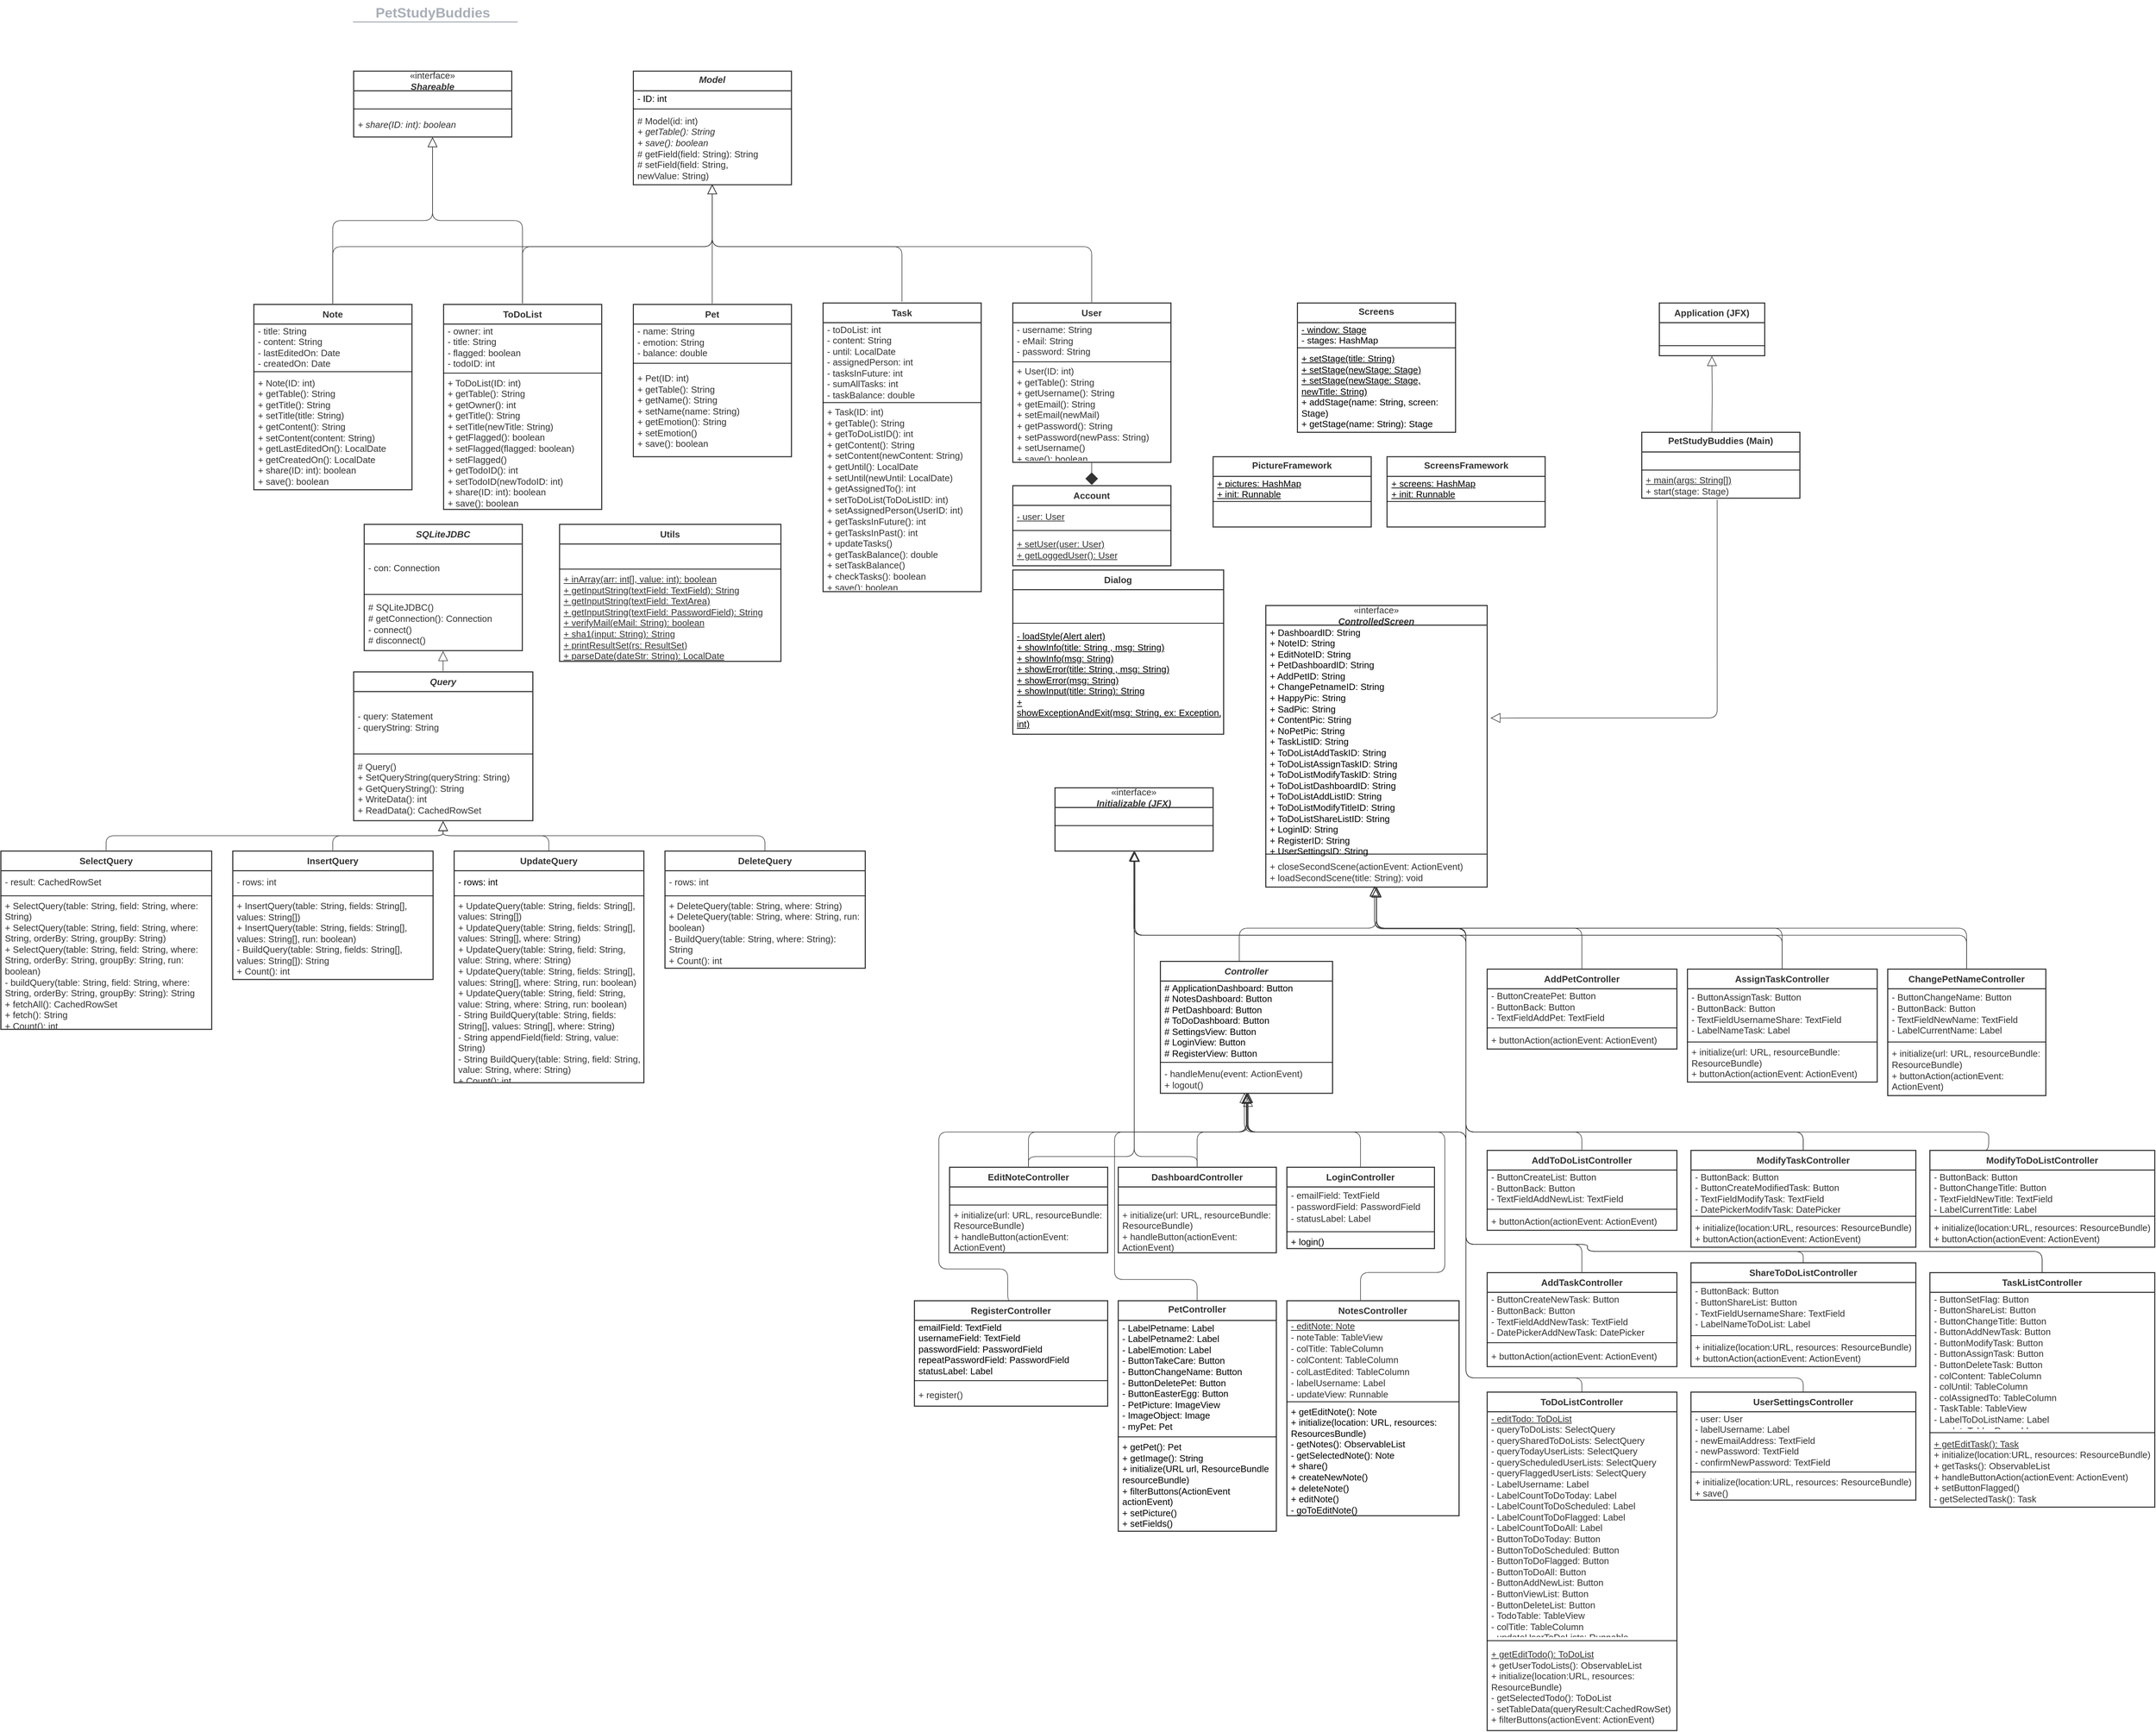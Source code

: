 <mxfile version="14.9.3" type="device"><diagram id="KAM4D2qmd9W5XRcPoUI7" name="Page-1"><mxGraphModel dx="4740" dy="2647" grid="1" gridSize="10" guides="1" tooltips="1" connect="1" arrows="1" fold="1" page="1" pageScale="1" pageWidth="1920" pageHeight="1200" math="0" shadow="0"><root><mxCell id="0"/><mxCell id="1" parent="0"/><mxCell id="Tms4T4mm5cfXO1XOXO-1-155" value="" style="group;dropTarget=0;" parent="1" vertex="1"><mxGeometry x="340" y="50" width="640" height="31" as="geometry"/></mxCell><UserObject label="PetStudyBuddies" lucidchartObjectId="U7PNEHNEvIEY" id="Tms4T4mm5cfXO1XOXO-1-156"><mxCell style="points=[[0.688,0.967,0]];html=1;overflow=block;blockSpacing=1;whiteSpace=wrap;;whiteSpace=wrap;fontSize=19.7;fontColor=#a9afb8;fontStyle=1;align=center;spacingLeft=7;spacingRight=7;spacingTop=2;spacing=3;strokeOpacity=0;fillOpacity=0;rounded=1;absoluteArcSize=1;arcSize=12;fillColor=#ffffff;strokeWidth=1.5;" parent="Tms4T4mm5cfXO1XOXO-1-155" vertex="1"><mxGeometry width="640" height="31" as="geometry"/></mxCell></UserObject><UserObject label="" lucidchartObjectId="U7PNrnxMDtur" id="Tms4T4mm5cfXO1XOXO-1-157"><mxCell style="html=1;jettySize=18;whiteSpace=wrap;fontSize=13;fontFamily=Helvetica;strokeColor=#a9afb8;strokeOpacity=100;strokeWidth=1.5;rounded=0;startArrow=none;;endArrow=none;;entryX=0.688;entryY=0.967;entryPerimeter=0;" parent="Tms4T4mm5cfXO1XOXO-1-155" target="Tms4T4mm5cfXO1XOXO-1-156" edge="1"><mxGeometry width="100" height="100" relative="1" as="geometry"><Array as="points"/><mxPoint x="206" y="30" as="sourcePoint"/></mxGeometry></mxCell></UserObject><mxCell id="Tms4T4mm5cfXO1XOXO-1-158" value="Note" style="html=1;overflow=block;blockSpacing=1;whiteSpace=wrap;swimlane;childLayout=stackLayout;horizontal=1;horizontalStack=0;resizeParent=1;resizeParentMax=0;resizeLast=0;collapsible=0;fontStyle=0;marginBottom=0;swimlaneFillColor=#ffffff;startSize=28;whiteSpace=wrap;fontSize=13;fontColor=#333333;fontStyle=1;whiteSpace=wrap;align=center;spacing=0;strokeColor=#333333;strokeOpacity=100;strokeWidth=1.5;" parent="1" vertex="1"><mxGeometry x="405" y="482" width="225" height="263.75" as="geometry"/></mxCell><mxCell id="Tms4T4mm5cfXO1XOXO-1-159" value="- title: String&lt;br&gt;- content: String&lt;br&gt;- lastEditedOn: Date&lt;br&gt;- createdOn: Date" style="part=1;html=1;whiteSpace=wrap;resizeHeight=0;strokeColor=none;fillColor=none;align=left;verticalAlign=middle;spacingLeft=4;spacingRight=4;overflow=hidden;rotatable=0;points=[[0,0.5],[1,0.5]];portConstraint=eastwest;swimlaneFillColor=#ffffff;strokeOpacity=100;whiteSpace=wrap;fontSize=13;fontColor=#333333;" parent="Tms4T4mm5cfXO1XOXO-1-158" vertex="1"><mxGeometry y="28" width="225" height="64" as="geometry"/></mxCell><mxCell id="Tms4T4mm5cfXO1XOXO-1-160" value="" style="line;strokeWidth=1;fillColor=none;align=left;verticalAlign=middle;spacingTop=-1;spacingLeft=3;spacingRight=3;rotatable=0;labelPosition=right;points=[];portConstraint=eastwest;" parent="Tms4T4mm5cfXO1XOXO-1-158" vertex="1"><mxGeometry y="92" width="225" height="8" as="geometry"/></mxCell><mxCell id="Tms4T4mm5cfXO1XOXO-1-161" value="+ Note(ID: int)&lt;br&gt;+ getTable(): String&lt;br&gt;+ getTitle(): String&lt;br&gt;+ setTitle(title: String)&lt;br&gt;+ getContent(): String&lt;br&gt;+ setContent(content: String)&lt;br&gt;+ getLastEditedOn(): LocalDate&lt;br&gt;+ getCreatedOn(): LocalDate&lt;br&gt;+ share(ID: int): boolean&lt;br&gt;&lt;div&gt;+ save(): boolean&lt;/div&gt;" style="part=1;html=1;whiteSpace=wrap;resizeHeight=0;strokeColor=none;fillColor=none;align=left;verticalAlign=middle;spacingLeft=4;spacingRight=4;overflow=hidden;rotatable=0;points=[[0,0.5],[1,0.5]];portConstraint=eastwest;swimlaneFillColor=#ffffff;strokeOpacity=100;whiteSpace=wrap;fontSize=13;fontColor=#333333;" parent="Tms4T4mm5cfXO1XOXO-1-158" vertex="1"><mxGeometry y="100" width="225" height="163.75" as="geometry"/></mxCell><mxCell id="Tms4T4mm5cfXO1XOXO-1-162" value="ToDoList" style="html=1;overflow=block;blockSpacing=1;whiteSpace=wrap;swimlane;childLayout=stackLayout;horizontal=1;horizontalStack=0;resizeParent=1;resizeParentMax=0;resizeLast=0;collapsible=0;fontStyle=0;marginBottom=0;swimlaneFillColor=#ffffff;startSize=28;whiteSpace=wrap;fontSize=13;fontColor=#333333;fontStyle=1;whiteSpace=wrap;align=center;spacing=0;strokeColor=#333333;strokeOpacity=100;strokeWidth=1.5;" parent="1" vertex="1"><mxGeometry x="675" y="482" width="225" height="291.75" as="geometry"/></mxCell><mxCell id="Tms4T4mm5cfXO1XOXO-1-163" value="- owner: int&lt;br&gt;- title: String&lt;br&gt;- flagged: boolean&lt;br&gt;- todoID: int" style="part=1;html=1;whiteSpace=wrap;resizeHeight=0;strokeColor=none;fillColor=none;align=left;verticalAlign=middle;spacingLeft=4;spacingRight=4;overflow=hidden;rotatable=0;points=[[0,0.5],[1,0.5]];portConstraint=eastwest;swimlaneFillColor=#ffffff;strokeOpacity=100;whiteSpace=wrap;fontSize=13;fontColor=#333333;" parent="Tms4T4mm5cfXO1XOXO-1-162" vertex="1"><mxGeometry y="28" width="225" height="66" as="geometry"/></mxCell><mxCell id="Tms4T4mm5cfXO1XOXO-1-164" value="" style="line;strokeWidth=1;fillColor=none;align=left;verticalAlign=middle;spacingTop=-1;spacingLeft=3;spacingRight=3;rotatable=0;labelPosition=right;points=[];portConstraint=eastwest;" parent="Tms4T4mm5cfXO1XOXO-1-162" vertex="1"><mxGeometry y="94" width="225" height="8" as="geometry"/></mxCell><mxCell id="Tms4T4mm5cfXO1XOXO-1-165" value="+ ToDoList(ID: int)&lt;br&gt;+ getTable(): String&lt;br&gt;+ getOwner(): int&lt;br&gt;+ getTitle(): String&lt;br&gt;+ setTitle(newTitle: String)&lt;br&gt;+ getFlagged(): boolean&lt;br&gt;+ setFlagged(flagged: boolean)&lt;br&gt;+ setFlagged()&lt;br&gt;+ getTodoID(): int&lt;br&gt;+&amp;nbsp;setTodoID(newTodoID: int)&lt;br&gt;&lt;div&gt;+ share(ID: int): boolean&lt;/div&gt;+ save(): boolean" style="part=1;html=1;whiteSpace=wrap;resizeHeight=0;strokeColor=none;fillColor=none;align=left;verticalAlign=middle;spacingLeft=4;spacingRight=4;overflow=hidden;rotatable=0;points=[[0,0.5],[1,0.5]];portConstraint=eastwest;swimlaneFillColor=#ffffff;strokeOpacity=100;whiteSpace=wrap;fontSize=13;fontColor=#333333;" parent="Tms4T4mm5cfXO1XOXO-1-162" vertex="1"><mxGeometry y="102" width="225" height="189.75" as="geometry"/></mxCell><mxCell id="Tms4T4mm5cfXO1XOXO-1-166" value="&lt;div style=&quot;display: flex; justify-content: center; text-align: center; align-items: baseline; font-size: 0; line-height: 1.25;margin-top: -2px;&quot;&gt;&lt;span&gt;&lt;span style=&quot;font-size:13px;color:#333333;&quot;&gt;«interface»&#10;&lt;/span&gt;&lt;span style=&quot;font-size:13px;color:#333333;font-weight: bold;font-style: italic;&quot;&gt;Shareable&lt;/span&gt;&lt;/span&gt;&lt;/div&gt;" style="html=1;overflow=block;blockSpacing=1;whiteSpace=wrap;swimlane;childLayout=stackLayout;horizontal=1;horizontalStack=0;resizeParent=1;resizeParentMax=0;resizeLast=0;collapsible=0;fontStyle=0;marginBottom=0;swimlaneFillColor=#ffffff;startSize=28;whiteSpace=wrap;overflow=block;blockSpacing=1;html=1;fontSize=13;whiteSpace=wrap;fontSize=13;align=left;spacing=0;strokeColor=#333333;strokeOpacity=100;strokeWidth=1.5;" parent="1" vertex="1"><mxGeometry x="547" y="150" width="225" height="93.75" as="geometry"/></mxCell><mxCell id="Tms4T4mm5cfXO1XOXO-1-167" value="" style="part=1;html=1;whiteSpace=wrap;resizeHeight=0;strokeColor=none;fillColor=none;align=left;verticalAlign=middle;spacingLeft=4;spacingRight=4;overflow=hidden;rotatable=0;points=[[0,0.5],[1,0.5]];portConstraint=eastwest;swimlaneFillColor=#ffffff;strokeOpacity=100;whiteSpace=wrap;overflow=block;blockSpacing=1;html=1;fontSize=13;" parent="Tms4T4mm5cfXO1XOXO-1-166" vertex="1"><mxGeometry y="28" width="225" height="22" as="geometry"/></mxCell><mxCell id="Tms4T4mm5cfXO1XOXO-1-168" value="" style="line;strokeWidth=1;fillColor=none;align=left;verticalAlign=middle;spacingTop=-1;spacingLeft=3;spacingRight=3;rotatable=0;labelPosition=right;points=[];portConstraint=eastwest;" parent="Tms4T4mm5cfXO1XOXO-1-166" vertex="1"><mxGeometry y="50" width="225" height="8" as="geometry"/></mxCell><mxCell id="Tms4T4mm5cfXO1XOXO-1-169" value="+ share(ID: int): boolean" style="part=1;html=1;whiteSpace=wrap;resizeHeight=0;strokeColor=none;fillColor=none;align=left;verticalAlign=middle;spacingLeft=4;spacingRight=4;overflow=hidden;rotatable=0;points=[[0,0.5],[1,0.5]];portConstraint=eastwest;swimlaneFillColor=#ffffff;strokeOpacity=100;whiteSpace=wrap;fontSize=13;fontColor=#333333;fontStyle=2;" parent="Tms4T4mm5cfXO1XOXO-1-166" vertex="1"><mxGeometry y="58" width="225" height="35.75" as="geometry"/></mxCell><UserObject label="" lucidchartObjectId="Jb9x_9ka2v_k" id="Tms4T4mm5cfXO1XOXO-1-174"><mxCell style="html=1;jettySize=18;whiteSpace=wrap;fontSize=13;strokeColor=#333333;strokeOpacity=100;strokeWidth=0.8;rounded=1;arcSize=24;edgeStyle=orthogonalEdgeStyle;startArrow=none;;endArrow=block;endFill=0;endSize=12;;exitX=0.5;exitY=-0.004;exitPerimeter=0;entryX=0.5;entryY=1.004;entryPerimeter=0;" parent="1" source="Tms4T4mm5cfXO1XOXO-1-162" edge="1"><mxGeometry width="100" height="100" relative="1" as="geometry"><Array as="points"><mxPoint x="788" y="400"/><mxPoint x="1058" y="400"/></Array><mxPoint x="1057.5" y="311.393" as="targetPoint"/></mxGeometry></mxCell></UserObject><UserObject label="" lucidchartObjectId="Id9xYeXDDH.i" id="Tms4T4mm5cfXO1XOXO-1-175"><mxCell style="html=1;jettySize=18;whiteSpace=wrap;fontSize=13;strokeColor=#333333;strokeOpacity=100;strokeWidth=0.8;rounded=1;arcSize=24;edgeStyle=orthogonalEdgeStyle;startArrow=none;;endArrow=block;endFill=0;endSize=12;;exitX=0.5;exitY=-0.003;exitPerimeter=0;entryX=0.5;entryY=1.004;entryPerimeter=0;" parent="1" source="Tms4T4mm5cfXO1XOXO-1-158" edge="1"><mxGeometry width="100" height="100" relative="1" as="geometry"><Array as="points"><mxPoint x="518" y="400"/><mxPoint x="1058" y="400"/></Array><mxPoint x="1057.5" y="311.393" as="targetPoint"/></mxGeometry></mxCell></UserObject><mxCell id="Tms4T4mm5cfXO1XOXO-1-176" value="User" style="html=1;overflow=block;blockSpacing=1;whiteSpace=wrap;swimlane;childLayout=stackLayout;horizontal=1;horizontalStack=0;resizeParent=1;resizeParentMax=0;resizeLast=0;collapsible=0;fontStyle=0;marginBottom=0;swimlaneFillColor=#ffffff;startSize=28;whiteSpace=wrap;fontSize=13;fontColor=#333333;fontStyle=1;whiteSpace=wrap;align=center;spacing=0;strokeColor=#333333;strokeOpacity=100;strokeWidth=1.5;" parent="1" vertex="1"><mxGeometry x="1485" y="480" width="225" height="226.75" as="geometry"/></mxCell><mxCell id="Tms4T4mm5cfXO1XOXO-1-177" value="- username: String&#10;- eMail: String&#10;- password: String" style="part=1;html=1;whiteSpace=wrap;resizeHeight=0;strokeColor=none;fillColor=none;align=left;verticalAlign=middle;spacingLeft=4;spacingRight=4;overflow=hidden;rotatable=0;points=[[0,0.5],[1,0.5]];portConstraint=eastwest;swimlaneFillColor=#ffffff;strokeOpacity=100;whiteSpace=wrap;fontSize=13;fontColor=#333333;" parent="Tms4T4mm5cfXO1XOXO-1-176" vertex="1"><mxGeometry y="28" width="225" height="52" as="geometry"/></mxCell><mxCell id="Tms4T4mm5cfXO1XOXO-1-178" value="" style="line;strokeWidth=1;fillColor=none;align=left;verticalAlign=middle;spacingTop=-1;spacingLeft=3;spacingRight=3;rotatable=0;labelPosition=right;points=[];portConstraint=eastwest;" parent="Tms4T4mm5cfXO1XOXO-1-176" vertex="1"><mxGeometry y="80" width="225" height="8" as="geometry"/></mxCell><mxCell id="Tms4T4mm5cfXO1XOXO-1-179" value="+ User(ID: int)&lt;br&gt;+ getTable(): String&lt;br&gt;+ getUsername(): String&lt;br&gt;+ getEmail(): String&lt;br&gt;+ setEmail(newMail)&lt;br&gt;+ getPassword(): String&lt;br&gt;+ setPassword(newPass: String)&lt;br&gt;+ setUsername()&lt;br&gt;&lt;div&gt;+ save(): boolean&lt;/div&gt;" style="part=1;html=1;whiteSpace=wrap;resizeHeight=0;strokeColor=none;fillColor=none;align=left;verticalAlign=middle;spacingLeft=4;spacingRight=4;overflow=hidden;rotatable=0;points=[[0,0.5],[1,0.5]];portConstraint=eastwest;swimlaneFillColor=#ffffff;strokeOpacity=100;whiteSpace=wrap;fontSize=13;fontColor=#333333;" parent="Tms4T4mm5cfXO1XOXO-1-176" vertex="1"><mxGeometry y="88" width="225" height="138.75" as="geometry"/></mxCell><mxCell id="Tms4T4mm5cfXO1XOXO-1-180" value="Task" style="html=1;overflow=block;blockSpacing=1;whiteSpace=wrap;swimlane;childLayout=stackLayout;horizontal=1;horizontalStack=0;resizeParent=1;resizeParentMax=0;resizeLast=0;collapsible=0;fontStyle=0;marginBottom=0;swimlaneFillColor=#ffffff;startSize=28;whiteSpace=wrap;fontSize=13;fontColor=#333333;fontStyle=1;whiteSpace=wrap;align=center;spacing=0;strokeColor=#333333;strokeOpacity=100;strokeWidth=1.5;" parent="1" vertex="1"><mxGeometry x="1215" y="480" width="225" height="410.75" as="geometry"/></mxCell><mxCell id="Tms4T4mm5cfXO1XOXO-1-181" value="- toDoList: int&lt;br&gt;- content: String&lt;br&gt;- until: LocalDate&lt;br&gt;- assignedPerson: int&lt;br&gt;-&amp;nbsp;tasksInFuture: int&lt;br&gt;- sumAllTasks: int&lt;br&gt;- taskBalance: double" style="part=1;html=1;whiteSpace=wrap;resizeHeight=0;strokeColor=none;fillColor=none;align=left;verticalAlign=middle;spacingLeft=4;spacingRight=4;overflow=hidden;rotatable=0;points=[[0,0.5],[1,0.5]];portConstraint=eastwest;swimlaneFillColor=#ffffff;strokeOpacity=100;whiteSpace=wrap;fontSize=13;fontColor=#333333;" parent="Tms4T4mm5cfXO1XOXO-1-180" vertex="1"><mxGeometry y="28" width="225" height="110" as="geometry"/></mxCell><mxCell id="Tms4T4mm5cfXO1XOXO-1-182" value="" style="line;strokeWidth=1;fillColor=none;align=left;verticalAlign=middle;spacingTop=-1;spacingLeft=3;spacingRight=3;rotatable=0;labelPosition=right;points=[];portConstraint=eastwest;" parent="Tms4T4mm5cfXO1XOXO-1-180" vertex="1"><mxGeometry y="138" width="225" height="8" as="geometry"/></mxCell><mxCell id="Tms4T4mm5cfXO1XOXO-1-183" value="+ Task(ID: int)&lt;br&gt;+ getTable(): String&lt;br&gt;+ getToDoListID(): int&lt;br&gt;+ getContent(): String&lt;br&gt;+ setContent(newContent: String)&lt;br&gt;+ getUntil(): LocalDate&lt;br&gt;+ setUntil(newUntil: LocalDate)&lt;br&gt;+ getAssignedTo(): int&lt;br&gt;+ setToDoList(ToDoListID: int)&lt;br&gt;+&amp;nbsp;setAssignedPerson(UserID: int)&lt;br&gt;+ getTasksInFuture(): int&lt;br&gt;+&amp;nbsp;getTasksInPast(): int&lt;br&gt;+ updateTasks()&lt;br&gt;+&amp;nbsp;getTaskBalance(): double&lt;br&gt;+ setTaskBalance()&lt;br&gt;+&amp;nbsp;checkTasks(): boolean&lt;br&gt;+ save(): boolean" style="part=1;html=1;whiteSpace=wrap;resizeHeight=0;strokeColor=none;fillColor=none;align=left;verticalAlign=middle;spacingLeft=4;spacingRight=4;overflow=hidden;rotatable=0;points=[[0,0.5],[1,0.5]];portConstraint=eastwest;swimlaneFillColor=#ffffff;strokeOpacity=100;whiteSpace=wrap;fontSize=13;fontColor=#333333;" parent="Tms4T4mm5cfXO1XOXO-1-180" vertex="1"><mxGeometry y="146" width="225" height="264.75" as="geometry"/></mxCell><mxCell id="Tms4T4mm5cfXO1XOXO-1-184" value="Pet" style="html=1;overflow=block;blockSpacing=1;whiteSpace=wrap;swimlane;childLayout=stackLayout;horizontal=1;horizontalStack=0;resizeParent=1;resizeParentMax=0;resizeLast=0;collapsible=0;fontStyle=0;marginBottom=0;swimlaneFillColor=#ffffff;startSize=28;whiteSpace=wrap;fontSize=13;fontColor=#333333;fontStyle=1;whiteSpace=wrap;align=center;spacing=0;strokeColor=#333333;strokeOpacity=100;strokeWidth=1.5;" parent="1" vertex="1"><mxGeometry x="945" y="482" width="225" height="216.75" as="geometry"/></mxCell><mxCell id="Tms4T4mm5cfXO1XOXO-1-185" value="- name: String&lt;br&gt;- emotion: String&lt;br&gt;- balance: double" style="part=1;html=1;whiteSpace=wrap;resizeHeight=0;strokeColor=none;fillColor=none;align=left;verticalAlign=middle;spacingLeft=4;spacingRight=4;overflow=hidden;rotatable=0;points=[[0,0.5],[1,0.5]];portConstraint=eastwest;swimlaneFillColor=#ffffff;strokeOpacity=100;whiteSpace=wrap;fontSize=13;fontColor=#333333;" parent="Tms4T4mm5cfXO1XOXO-1-184" vertex="1"><mxGeometry y="28" width="225" height="52" as="geometry"/></mxCell><mxCell id="Tms4T4mm5cfXO1XOXO-1-186" value="" style="line;strokeWidth=1;fillColor=none;align=left;verticalAlign=middle;spacingTop=-1;spacingLeft=3;spacingRight=3;rotatable=0;labelPosition=right;points=[];portConstraint=eastwest;" parent="Tms4T4mm5cfXO1XOXO-1-184" vertex="1"><mxGeometry y="80" width="225" height="8" as="geometry"/></mxCell><mxCell id="Tms4T4mm5cfXO1XOXO-1-187" value="+ Pet(ID: int)&lt;br&gt;+ getTable(): String&lt;br&gt;+ getName(): String&lt;br&gt;+ setName(name: String)&lt;br&gt;+ getEmotion(): String&lt;br&gt;+ setEmotion()&lt;br&gt;+ save(): boolean" style="part=1;html=1;whiteSpace=wrap;resizeHeight=0;strokeColor=none;fillColor=none;align=left;verticalAlign=middle;spacingLeft=4;spacingRight=4;overflow=hidden;rotatable=0;points=[[0,0.5],[1,0.5]];portConstraint=eastwest;swimlaneFillColor=#ffffff;strokeOpacity=100;whiteSpace=wrap;fontSize=13;fontColor=#333333;" parent="Tms4T4mm5cfXO1XOXO-1-184" vertex="1"><mxGeometry y="88" width="225" height="128.75" as="geometry"/></mxCell><UserObject label="" lucidchartObjectId="mf9xwndAleDZ" id="Tms4T4mm5cfXO1XOXO-1-188"><mxCell style="html=1;jettySize=18;whiteSpace=wrap;fontSize=13;strokeColor=#333333;strokeOpacity=100;strokeWidth=0.8;rounded=1;arcSize=24;edgeStyle=orthogonalEdgeStyle;startArrow=none;;endArrow=block;endFill=0;endSize=12;;exitX=0.5;exitY=-0.004;exitPerimeter=0;entryX=0.5;entryY=1.004;entryPerimeter=0;" parent="1" source="Tms4T4mm5cfXO1XOXO-1-184" edge="1"><mxGeometry width="100" height="100" relative="1" as="geometry"><Array as="points"/><mxPoint x="1057.5" y="311.393" as="targetPoint"/></mxGeometry></mxCell></UserObject><UserObject label="" lucidchartObjectId="rf9xJkE-Eqy7" id="Tms4T4mm5cfXO1XOXO-1-189"><mxCell style="html=1;jettySize=18;whiteSpace=wrap;fontSize=13;strokeColor=#333333;strokeOpacity=100;strokeWidth=0.8;rounded=1;arcSize=24;edgeStyle=orthogonalEdgeStyle;startArrow=none;;endArrow=block;endFill=0;endSize=12;;exitX=0.5;exitY=-0.004;exitPerimeter=0;entryX=0.5;entryY=1.004;entryPerimeter=0;" parent="1" source="Tms4T4mm5cfXO1XOXO-1-180" edge="1"><mxGeometry width="100" height="100" relative="1" as="geometry"><Array as="points"><mxPoint x="1328" y="400"/><mxPoint x="1058" y="400"/></Array><mxPoint x="1057.5" y="311.393" as="targetPoint"/></mxGeometry></mxCell></UserObject><UserObject label="" lucidchartObjectId="uf9xrzT4xAco" id="Tms4T4mm5cfXO1XOXO-1-190"><mxCell style="html=1;jettySize=18;whiteSpace=wrap;fontSize=13;strokeColor=#333333;strokeOpacity=100;strokeWidth=0.8;rounded=1;arcSize=24;edgeStyle=orthogonalEdgeStyle;startArrow=none;;endArrow=block;endFill=0;endSize=12;;exitX=0.5;exitY=-0.004;exitPerimeter=0;entryX=0.5;entryY=1.004;entryPerimeter=0;" parent="1" source="Tms4T4mm5cfXO1XOXO-1-176" edge="1"><mxGeometry width="100" height="100" relative="1" as="geometry"><Array as="points"><mxPoint x="1598" y="400"/><mxPoint x="1058" y="400"/></Array><mxPoint x="1057.5" y="311.393" as="targetPoint"/></mxGeometry></mxCell></UserObject><mxCell id="Tms4T4mm5cfXO1XOXO-1-191" value="Account" style="html=1;overflow=block;blockSpacing=1;whiteSpace=wrap;swimlane;childLayout=stackLayout;horizontal=1;horizontalStack=0;resizeParent=1;resizeParentMax=0;resizeLast=0;collapsible=0;fontStyle=0;marginBottom=0;swimlaneFillColor=#ffffff;startSize=28;whiteSpace=wrap;fontSize=13;fontColor=#333333;fontStyle=1;whiteSpace=wrap;align=center;spacing=0;strokeColor=#333333;strokeOpacity=100;strokeWidth=1.5;" parent="1" vertex="1"><mxGeometry x="1485" y="740" width="225" height="114" as="geometry"/></mxCell><mxCell id="Tms4T4mm5cfXO1XOXO-1-192" value="- user: User" style="part=1;html=1;whiteSpace=wrap;resizeHeight=0;strokeColor=none;fillColor=none;align=left;verticalAlign=middle;spacingLeft=4;spacingRight=4;overflow=hidden;rotatable=0;points=[[0,0.5],[1,0.5]];portConstraint=eastwest;swimlaneFillColor=#ffffff;strokeOpacity=100;whiteSpace=wrap;fontSize=13;fontColor=#333333;fontStyle=4;" parent="Tms4T4mm5cfXO1XOXO-1-191" vertex="1"><mxGeometry y="28" width="225" height="32" as="geometry"/></mxCell><mxCell id="Tms4T4mm5cfXO1XOXO-1-193" value="" style="line;strokeWidth=1;fillColor=none;align=left;verticalAlign=middle;spacingTop=-1;spacingLeft=3;spacingRight=3;rotatable=0;labelPosition=right;points=[];portConstraint=eastwest;" parent="Tms4T4mm5cfXO1XOXO-1-191" vertex="1"><mxGeometry y="60" width="225" height="8" as="geometry"/></mxCell><mxCell id="Tms4T4mm5cfXO1XOXO-1-194" value="+ setUser(user: User)&#10;+ getLoggedUser(): User" style="part=1;html=1;whiteSpace=wrap;resizeHeight=0;strokeColor=none;fillColor=none;align=left;verticalAlign=middle;spacingLeft=4;spacingRight=4;overflow=hidden;rotatable=0;points=[[0,0.5],[1,0.5]];portConstraint=eastwest;swimlaneFillColor=#ffffff;strokeOpacity=100;whiteSpace=wrap;fontSize=13;fontColor=#333333;fontStyle=4;" parent="Tms4T4mm5cfXO1XOXO-1-191" vertex="1"><mxGeometry y="68" width="225" height="46" as="geometry"/></mxCell><UserObject label="" lucidchartObjectId="dU9xkQrYiexG" id="Tms4T4mm5cfXO1XOXO-1-195"><mxCell style="html=1;jettySize=18;whiteSpace=wrap;fontSize=13;strokeColor=#333333;strokeOpacity=100;strokeWidth=0.8;rounded=1;arcSize=24;edgeStyle=orthogonalEdgeStyle;startArrow=none;;endArrow=diamond;endFill=1;endSize=16;;exitX=0.5;exitY=1.004;exitPerimeter=0;entryX=0.5;entryY=-0.007;entryPerimeter=0;" parent="1" source="Tms4T4mm5cfXO1XOXO-1-176" target="Tms4T4mm5cfXO1XOXO-1-191" edge="1"><mxGeometry width="100" height="100" relative="1" as="geometry"><Array as="points"/></mxGeometry></mxCell></UserObject><mxCell id="Tms4T4mm5cfXO1XOXO-1-196" value="Utils" style="html=1;overflow=block;blockSpacing=1;whiteSpace=wrap;swimlane;childLayout=stackLayout;horizontal=1;horizontalStack=0;resizeParent=1;resizeParentMax=0;resizeLast=0;collapsible=0;fontStyle=0;marginBottom=0;swimlaneFillColor=#ffffff;startSize=28;whiteSpace=wrap;fontSize=13;fontColor=#333333;fontStyle=1;whiteSpace=wrap;align=center;spacing=0;strokeColor=#333333;strokeOpacity=100;strokeWidth=1.5;" parent="1" vertex="1"><mxGeometry x="840" y="795" width="315" height="195" as="geometry"/></mxCell><mxCell id="Tms4T4mm5cfXO1XOXO-1-197" value="" style="part=1;html=1;whiteSpace=wrap;resizeHeight=0;strokeColor=none;fillColor=none;align=left;verticalAlign=middle;spacingLeft=4;spacingRight=4;overflow=hidden;rotatable=0;points=[[0,0.5],[1,0.5]];portConstraint=eastwest;swimlaneFillColor=#ffffff;strokeOpacity=100;whiteSpace=wrap;fontSize=13;" parent="Tms4T4mm5cfXO1XOXO-1-196" vertex="1"><mxGeometry y="28" width="315" height="32" as="geometry"/></mxCell><mxCell id="Tms4T4mm5cfXO1XOXO-1-198" value="" style="line;strokeWidth=1;fillColor=none;align=left;verticalAlign=middle;spacingTop=-1;spacingLeft=3;spacingRight=3;rotatable=0;labelPosition=right;points=[];portConstraint=eastwest;" parent="Tms4T4mm5cfXO1XOXO-1-196" vertex="1"><mxGeometry y="60" width="315" height="8" as="geometry"/></mxCell><mxCell id="Tms4T4mm5cfXO1XOXO-1-199" value="+&amp;nbsp;inArray(arr:&amp;nbsp;int[], value: int): boolean&lt;br&gt;+ getInputString(textField: TextField): String&lt;br&gt;+ getInputString(textField:&amp;nbsp;TextArea)&lt;br&gt;+ getInputString(textField: PasswordField): String&lt;br&gt;+ verifyMail(eMail: String): boolean&lt;br&gt;+ sha1(input: String): String&lt;br&gt;+&amp;nbsp;printResultSet(rs:&amp;nbsp;ResultSet)&lt;br&gt;+&amp;nbsp;parseDate(dateStr:&amp;nbsp;String): LocalDate" style="part=1;html=1;whiteSpace=wrap;resizeHeight=0;strokeColor=none;fillColor=none;align=left;verticalAlign=middle;spacingLeft=4;spacingRight=4;overflow=hidden;rotatable=0;points=[[0,0.5],[1,0.5]];portConstraint=eastwest;swimlaneFillColor=#ffffff;strokeOpacity=100;whiteSpace=wrap;fontSize=13;fontColor=#333333;fontStyle=4;" parent="Tms4T4mm5cfXO1XOXO-1-196" vertex="1"><mxGeometry y="68" width="315" height="127" as="geometry"/></mxCell><mxCell id="Tms4T4mm5cfXO1XOXO-1-200" value="SQLiteJDBC" style="html=1;overflow=block;blockSpacing=1;whiteSpace=wrap;swimlane;childLayout=stackLayout;horizontal=1;horizontalStack=0;resizeParent=1;resizeParentMax=0;resizeLast=0;collapsible=0;fontStyle=0;marginBottom=0;swimlaneFillColor=#ffffff;startSize=28;whiteSpace=wrap;fontSize=13;fontColor=#333333;fontStyle=3;whiteSpace=wrap;align=center;spacing=0;strokeColor=#333333;strokeOpacity=100;strokeWidth=1.5;" parent="1" vertex="1"><mxGeometry x="562" y="795" width="225" height="179.75" as="geometry"/></mxCell><mxCell id="Tms4T4mm5cfXO1XOXO-1-201" value="- con: Connection" style="part=1;html=1;whiteSpace=wrap;resizeHeight=0;strokeColor=none;fillColor=none;align=left;verticalAlign=middle;spacingLeft=4;spacingRight=4;overflow=hidden;rotatable=0;points=[[0,0.5],[1,0.5]];portConstraint=eastwest;swimlaneFillColor=#ffffff;strokeOpacity=100;whiteSpace=wrap;fontSize=13;fontColor=#333333;" parent="Tms4T4mm5cfXO1XOXO-1-200" vertex="1"><mxGeometry y="28" width="225" height="68" as="geometry"/></mxCell><mxCell id="Tms4T4mm5cfXO1XOXO-1-202" value="" style="line;strokeWidth=1;fillColor=none;align=left;verticalAlign=middle;spacingTop=-1;spacingLeft=3;spacingRight=3;rotatable=0;labelPosition=right;points=[];portConstraint=eastwest;" parent="Tms4T4mm5cfXO1XOXO-1-200" vertex="1"><mxGeometry y="96" width="225" height="8" as="geometry"/></mxCell><mxCell id="Tms4T4mm5cfXO1XOXO-1-203" value="# SQLiteJDBC()&#10;# getConnection(): Connection&#10;- connect()&#10;# disconnect()" style="part=1;html=1;whiteSpace=wrap;resizeHeight=0;strokeColor=none;fillColor=none;align=left;verticalAlign=middle;spacingLeft=4;spacingRight=4;overflow=hidden;rotatable=0;points=[[0,0.5],[1,0.5]];portConstraint=eastwest;swimlaneFillColor=#ffffff;strokeOpacity=100;whiteSpace=wrap;fontSize=13;fontColor=#333333;" parent="Tms4T4mm5cfXO1XOXO-1-200" vertex="1"><mxGeometry y="104" width="225" height="75.75" as="geometry"/></mxCell><mxCell id="Tms4T4mm5cfXO1XOXO-1-204" value="Query" style="html=1;overflow=block;blockSpacing=1;whiteSpace=wrap;swimlane;childLayout=stackLayout;horizontal=1;horizontalStack=0;resizeParent=1;resizeParentMax=0;resizeLast=0;collapsible=0;fontStyle=0;marginBottom=0;swimlaneFillColor=#ffffff;startSize=28;whiteSpace=wrap;fontSize=13;fontColor=#333333;fontStyle=3;whiteSpace=wrap;align=center;spacing=0;strokeColor=#333333;strokeOpacity=100;strokeWidth=1.5;" parent="1" vertex="1"><mxGeometry x="547" y="1005" width="255" height="211.75" as="geometry"/></mxCell><mxCell id="Tms4T4mm5cfXO1XOXO-1-205" value="- query: Statement&#10;- queryString: String" style="part=1;html=1;whiteSpace=wrap;resizeHeight=0;strokeColor=none;fillColor=none;align=left;verticalAlign=middle;spacingLeft=4;spacingRight=4;overflow=hidden;rotatable=0;points=[[0,0.5],[1,0.5]];portConstraint=eastwest;swimlaneFillColor=#ffffff;strokeOpacity=100;whiteSpace=wrap;fontSize=13;fontColor=#333333;" parent="Tms4T4mm5cfXO1XOXO-1-204" vertex="1"><mxGeometry y="28" width="255" height="85" as="geometry"/></mxCell><mxCell id="Tms4T4mm5cfXO1XOXO-1-206" value="" style="line;strokeWidth=1;fillColor=none;align=left;verticalAlign=middle;spacingTop=-1;spacingLeft=3;spacingRight=3;rotatable=0;labelPosition=right;points=[];portConstraint=eastwest;" parent="Tms4T4mm5cfXO1XOXO-1-204" vertex="1"><mxGeometry y="113" width="255" height="8" as="geometry"/></mxCell><mxCell id="Tms4T4mm5cfXO1XOXO-1-207" value="# Query()&#10;+ SetQueryString(queryString: String)&#10;+ GetQueryString(): String&#10;+ WriteData(): int&#10;+ ReadData(): CachedRowSet" style="part=1;html=1;whiteSpace=wrap;resizeHeight=0;strokeColor=none;fillColor=none;align=left;verticalAlign=middle;spacingLeft=4;spacingRight=4;overflow=hidden;rotatable=0;points=[[0,0.5],[1,0.5]];portConstraint=eastwest;swimlaneFillColor=#ffffff;strokeOpacity=100;whiteSpace=wrap;fontSize=13;fontColor=#333333;" parent="Tms4T4mm5cfXO1XOXO-1-204" vertex="1"><mxGeometry y="121" width="255" height="90.75" as="geometry"/></mxCell><mxCell id="Tms4T4mm5cfXO1XOXO-1-208" value="UpdateQuery" style="html=1;overflow=block;blockSpacing=1;whiteSpace=wrap;swimlane;childLayout=stackLayout;horizontal=1;horizontalStack=0;resizeParent=1;resizeParentMax=0;resizeLast=0;collapsible=0;fontStyle=0;marginBottom=0;swimlaneFillColor=#ffffff;startSize=28;whiteSpace=wrap;fontSize=13;fontColor=#333333;fontStyle=1;whiteSpace=wrap;align=center;spacing=0;strokeColor=#333333;strokeOpacity=100;strokeWidth=1.5;" parent="1" vertex="1"><mxGeometry x="690" y="1260" width="270" height="329.75" as="geometry"/></mxCell><mxCell id="Tms4T4mm5cfXO1XOXO-1-209" value="- rows: int" style="part=1;html=1;whiteSpace=wrap;resizeHeight=0;strokeColor=none;fillColor=none;align=left;verticalAlign=middle;spacingLeft=4;spacingRight=4;overflow=hidden;rotatable=0;points=[[0,0.5],[1,0.5]];portConstraint=eastwest;swimlaneFillColor=#ffffff;strokeOpacity=100;whiteSpace=wrap;fontSize=13;" parent="Tms4T4mm5cfXO1XOXO-1-208" vertex="1"><mxGeometry y="28" width="270" height="32" as="geometry"/></mxCell><mxCell id="Tms4T4mm5cfXO1XOXO-1-210" value="" style="line;strokeWidth=1;fillColor=none;align=left;verticalAlign=middle;spacingTop=-1;spacingLeft=3;spacingRight=3;rotatable=0;labelPosition=right;points=[];portConstraint=eastwest;" parent="Tms4T4mm5cfXO1XOXO-1-208" vertex="1"><mxGeometry y="60" width="270" height="8" as="geometry"/></mxCell><mxCell id="Tms4T4mm5cfXO1XOXO-1-211" value="+ UpdateQuery(table: String, fields: String[], values: String[])&#10;+ UpdateQuery(table: String, fields: String[], values: String[], where: String)&#10;+ UpdateQuery(table: String, field: String, value: String, where: String)&#10;+ UpdateQuery(table: String, fields: String[], values: String[], where: String, run: boolean)&#10;+ UpdateQuery(table: String, field: String, value: String, where: String, run: boolean)&#10;- String BuildQuery(table: String, fields: String[], values: String[], where: String)&#10;- String appendField(field: String, value: String)&#10;- String BuildQuery(table: String, field: String, value: String, where: String)&#10;+ Count(): int" style="part=1;html=1;whiteSpace=wrap;resizeHeight=0;strokeColor=none;fillColor=none;align=left;verticalAlign=middle;spacingLeft=4;spacingRight=4;overflow=hidden;rotatable=0;points=[[0,0.5],[1,0.5]];portConstraint=eastwest;swimlaneFillColor=#ffffff;strokeOpacity=100;whiteSpace=wrap;fontSize=13;fontColor=#333333;" parent="Tms4T4mm5cfXO1XOXO-1-208" vertex="1"><mxGeometry y="68" width="270" height="261.75" as="geometry"/></mxCell><mxCell id="Tms4T4mm5cfXO1XOXO-1-212" value="InsertQuery" style="html=1;overflow=block;blockSpacing=1;whiteSpace=wrap;swimlane;childLayout=stackLayout;horizontal=1;horizontalStack=0;resizeParent=1;resizeParentMax=0;resizeLast=0;collapsible=0;fontStyle=0;marginBottom=0;swimlaneFillColor=#ffffff;startSize=28;whiteSpace=wrap;fontSize=13;fontColor=#333333;fontStyle=1;whiteSpace=wrap;align=center;spacing=0;strokeColor=#333333;strokeOpacity=100;strokeWidth=1.5;" parent="1" vertex="1"><mxGeometry x="375" y="1260" width="285" height="182.75" as="geometry"/></mxCell><mxCell id="Tms4T4mm5cfXO1XOXO-1-213" value="- rows: int" style="part=1;html=1;whiteSpace=wrap;resizeHeight=0;strokeColor=none;fillColor=none;align=left;verticalAlign=middle;spacingLeft=4;spacingRight=4;overflow=hidden;rotatable=0;points=[[0,0.5],[1,0.5]];portConstraint=eastwest;swimlaneFillColor=#ffffff;strokeOpacity=100;whiteSpace=wrap;fontSize=13;fontColor=#333333;" parent="Tms4T4mm5cfXO1XOXO-1-212" vertex="1"><mxGeometry y="28" width="285" height="32" as="geometry"/></mxCell><mxCell id="Tms4T4mm5cfXO1XOXO-1-214" value="" style="line;strokeWidth=1;fillColor=none;align=left;verticalAlign=middle;spacingTop=-1;spacingLeft=3;spacingRight=3;rotatable=0;labelPosition=right;points=[];portConstraint=eastwest;" parent="Tms4T4mm5cfXO1XOXO-1-212" vertex="1"><mxGeometry y="60" width="285" height="8" as="geometry"/></mxCell><mxCell id="Tms4T4mm5cfXO1XOXO-1-215" value="+ InsertQuery(table: String, fields: String[], values: String[])&#10;+ InsertQuery(table: String, fields: String[], values: String[], run: boolean)&#10;- BuildQuery(table: String, fields: String[], values: String[]): String&#10;+ Count(): int" style="part=1;html=1;whiteSpace=wrap;resizeHeight=0;strokeColor=none;fillColor=none;align=left;verticalAlign=middle;spacingLeft=4;spacingRight=4;overflow=hidden;rotatable=0;points=[[0,0.5],[1,0.5]];portConstraint=eastwest;swimlaneFillColor=#ffffff;strokeOpacity=100;whiteSpace=wrap;fontSize=13;fontColor=#333333;" parent="Tms4T4mm5cfXO1XOXO-1-212" vertex="1"><mxGeometry y="68" width="285" height="114.75" as="geometry"/></mxCell><mxCell id="Tms4T4mm5cfXO1XOXO-1-216" value="SelectQuery" style="html=1;overflow=block;blockSpacing=1;whiteSpace=wrap;swimlane;childLayout=stackLayout;horizontal=1;horizontalStack=0;resizeParent=1;resizeParentMax=0;resizeLast=0;collapsible=0;fontStyle=0;marginBottom=0;swimlaneFillColor=#ffffff;startSize=28;whiteSpace=wrap;fontSize=13;fontColor=#333333;fontStyle=1;whiteSpace=wrap;align=center;spacing=0;strokeColor=#333333;strokeOpacity=100;strokeWidth=1.5;" parent="1" vertex="1"><mxGeometry x="45" y="1260" width="300" height="253.75" as="geometry"/></mxCell><mxCell id="Tms4T4mm5cfXO1XOXO-1-217" value="- result: CachedRowSet" style="part=1;html=1;whiteSpace=wrap;resizeHeight=0;strokeColor=none;fillColor=none;align=left;verticalAlign=middle;spacingLeft=4;spacingRight=4;overflow=hidden;rotatable=0;points=[[0,0.5],[1,0.5]];portConstraint=eastwest;swimlaneFillColor=#ffffff;strokeOpacity=100;whiteSpace=wrap;fontSize=13;fontColor=#333333;" parent="Tms4T4mm5cfXO1XOXO-1-216" vertex="1"><mxGeometry y="28" width="300" height="32" as="geometry"/></mxCell><mxCell id="Tms4T4mm5cfXO1XOXO-1-218" value="" style="line;strokeWidth=1;fillColor=none;align=left;verticalAlign=middle;spacingTop=-1;spacingLeft=3;spacingRight=3;rotatable=0;labelPosition=right;points=[];portConstraint=eastwest;" parent="Tms4T4mm5cfXO1XOXO-1-216" vertex="1"><mxGeometry y="60" width="300" height="8" as="geometry"/></mxCell><mxCell id="Tms4T4mm5cfXO1XOXO-1-219" value="+ SelectQuery(table: String, field: String, where: String)&#10;+ SelectQuery(table: String, field: String, where: String, orderBy: String, groupBy: String)&#10;+ SelectQuery(table: String, field: String, where: String, orderBy: String, groupBy: String, run: boolean)&#10;- buildQuery(table: String, field: String, where: String, orderBy: String, groupBy: String): String&#10;+ fetchAll(): CachedRowSet&#10;+ fetch(): String&#10;+ Count(): int" style="part=1;html=1;whiteSpace=wrap;resizeHeight=0;strokeColor=none;fillColor=none;align=left;verticalAlign=middle;spacingLeft=4;spacingRight=4;overflow=hidden;rotatable=0;points=[[0,0.5],[1,0.5]];portConstraint=eastwest;swimlaneFillColor=#ffffff;strokeOpacity=100;whiteSpace=wrap;fontSize=13;fontColor=#333333;" parent="Tms4T4mm5cfXO1XOXO-1-216" vertex="1"><mxGeometry y="68" width="300" height="185.75" as="geometry"/></mxCell><UserObject label="" lucidchartObjectId="y39x5EVYT9LR" id="Tms4T4mm5cfXO1XOXO-1-220"><mxCell style="html=1;jettySize=18;whiteSpace=wrap;fontSize=13;strokeColor=#333333;strokeOpacity=100;strokeWidth=0.8;rounded=1;arcSize=24;edgeStyle=orthogonalEdgeStyle;startArrow=none;;endArrow=block;endFill=0;endSize=12;;exitX=0.5;exitY=-0.004;exitPerimeter=0;entryX=0.5;entryY=1.004;entryPerimeter=0;" parent="1" source="Tms4T4mm5cfXO1XOXO-1-212" target="Tms4T4mm5cfXO1XOXO-1-204" edge="1"><mxGeometry width="100" height="100" relative="1" as="geometry"><Array as="points"/></mxGeometry></mxCell></UserObject><UserObject label="" lucidchartObjectId="A39x3kOHGHah" id="Tms4T4mm5cfXO1XOXO-1-221"><mxCell style="html=1;jettySize=18;whiteSpace=wrap;fontSize=13;strokeColor=#333333;strokeOpacity=100;strokeWidth=0.8;rounded=1;arcSize=24;edgeStyle=orthogonalEdgeStyle;startArrow=none;;endArrow=block;endFill=0;endSize=12;;exitX=0.5;exitY=-0.003;exitPerimeter=0;entryX=0.5;entryY=1.004;entryPerimeter=0;" parent="1" source="Tms4T4mm5cfXO1XOXO-1-216" target="Tms4T4mm5cfXO1XOXO-1-204" edge="1"><mxGeometry width="100" height="100" relative="1" as="geometry"><Array as="points"/></mxGeometry></mxCell></UserObject><UserObject label="" lucidchartObjectId="C39xBBW7wsFa" id="Tms4T4mm5cfXO1XOXO-1-222"><mxCell style="html=1;jettySize=18;whiteSpace=wrap;fontSize=13;strokeColor=#333333;strokeOpacity=100;strokeWidth=0.8;rounded=1;arcSize=24;edgeStyle=orthogonalEdgeStyle;startArrow=none;;endArrow=block;endFill=0;endSize=12;;exitX=0.5;exitY=-0.002;exitPerimeter=0;entryX=0.5;entryY=1.004;entryPerimeter=0;" parent="1" source="Tms4T4mm5cfXO1XOXO-1-208" target="Tms4T4mm5cfXO1XOXO-1-204" edge="1"><mxGeometry width="100" height="100" relative="1" as="geometry"><Array as="points"/></mxGeometry></mxCell></UserObject><UserObject label="" lucidchartObjectId="J39xlduqeO3g" id="Tms4T4mm5cfXO1XOXO-1-223"><mxCell style="html=1;jettySize=18;whiteSpace=wrap;fontSize=13;strokeColor=#333333;strokeOpacity=100;strokeWidth=0.8;rounded=1;arcSize=24;edgeStyle=orthogonalEdgeStyle;startArrow=none;;endArrow=block;endFill=0;endSize=12;;exitX=0.5;exitY=-0.004;exitPerimeter=0;entryX=0.5;entryY=1.005;entryPerimeter=0;" parent="1" source="Tms4T4mm5cfXO1XOXO-1-204" target="Tms4T4mm5cfXO1XOXO-1-200" edge="1"><mxGeometry width="100" height="100" relative="1" as="geometry"><Array as="points"/></mxGeometry></mxCell></UserObject><mxCell id="Tms4T4mm5cfXO1XOXO-1-224" value="DeleteQuery" style="html=1;overflow=block;blockSpacing=1;whiteSpace=wrap;swimlane;childLayout=stackLayout;horizontal=1;horizontalStack=0;resizeParent=1;resizeParentMax=0;resizeLast=0;collapsible=0;fontStyle=0;marginBottom=0;swimlaneFillColor=#ffffff;startSize=28;whiteSpace=wrap;fontSize=13;fontColor=#333333;fontStyle=1;whiteSpace=wrap;align=center;spacing=0;strokeColor=#333333;strokeOpacity=100;strokeWidth=1.5;" parent="1" vertex="1"><mxGeometry x="990" y="1260" width="285" height="166.75" as="geometry"/></mxCell><mxCell id="Tms4T4mm5cfXO1XOXO-1-225" value="- rows: int" style="part=1;html=1;whiteSpace=wrap;resizeHeight=0;strokeColor=none;fillColor=none;align=left;verticalAlign=middle;spacingLeft=4;spacingRight=4;overflow=hidden;rotatable=0;points=[[0,0.5],[1,0.5]];portConstraint=eastwest;swimlaneFillColor=#ffffff;strokeOpacity=100;whiteSpace=wrap;fontSize=13;fontColor=#333333;" parent="Tms4T4mm5cfXO1XOXO-1-224" vertex="1"><mxGeometry y="28" width="285" height="32" as="geometry"/></mxCell><mxCell id="Tms4T4mm5cfXO1XOXO-1-226" value="" style="line;strokeWidth=1;fillColor=none;align=left;verticalAlign=middle;spacingTop=-1;spacingLeft=3;spacingRight=3;rotatable=0;labelPosition=right;points=[];portConstraint=eastwest;" parent="Tms4T4mm5cfXO1XOXO-1-224" vertex="1"><mxGeometry y="60" width="285" height="8" as="geometry"/></mxCell><mxCell id="Tms4T4mm5cfXO1XOXO-1-227" value="+ DeleteQuery(table: String, where: String)&#10;+ DeleteQuery(table: String, where: String, run: boolean)&#10;- BuildQuery(table: String, where: String): String&#10;+ Count(): int" style="part=1;html=1;whiteSpace=wrap;resizeHeight=0;strokeColor=none;fillColor=none;align=left;verticalAlign=middle;spacingLeft=4;spacingRight=4;overflow=hidden;rotatable=0;points=[[0,0.5],[1,0.5]];portConstraint=eastwest;swimlaneFillColor=#ffffff;strokeOpacity=100;whiteSpace=wrap;fontSize=13;fontColor=#333333;" parent="Tms4T4mm5cfXO1XOXO-1-224" vertex="1"><mxGeometry y="68" width="285" height="98.75" as="geometry"/></mxCell><UserObject label="" lucidchartObjectId="I69x-A~5puVp" id="Tms4T4mm5cfXO1XOXO-1-228"><mxCell style="html=1;jettySize=18;whiteSpace=wrap;fontSize=13;strokeColor=#333333;strokeOpacity=100;strokeWidth=0.8;rounded=1;arcSize=24;edgeStyle=orthogonalEdgeStyle;startArrow=none;;endArrow=block;endFill=0;endSize=12;;exitX=0.5;exitY=-0.004;exitPerimeter=0;entryX=0.5;entryY=1.004;entryPerimeter=0;" parent="1" source="Tms4T4mm5cfXO1XOXO-1-224" target="Tms4T4mm5cfXO1XOXO-1-204" edge="1"><mxGeometry width="100" height="100" relative="1" as="geometry"><Array as="points"/></mxGeometry></mxCell></UserObject><mxCell id="Tms4T4mm5cfXO1XOXO-1-233" value="Dialog" style="html=1;overflow=block;blockSpacing=1;whiteSpace=wrap;swimlane;childLayout=stackLayout;horizontal=1;horizontalStack=0;resizeParent=1;resizeParentMax=0;resizeLast=0;collapsible=0;fontStyle=0;marginBottom=0;swimlaneFillColor=#ffffff;startSize=28;whiteSpace=wrap;fontSize=13;fontColor=#333333;fontStyle=1;whiteSpace=wrap;align=center;spacing=0;strokeColor=#333333;strokeOpacity=100;strokeWidth=1.5;" parent="1" vertex="1"><mxGeometry x="1485" y="860" width="300" height="233.75" as="geometry"/></mxCell><mxCell id="Tms4T4mm5cfXO1XOXO-1-234" value="" style="part=1;html=1;whiteSpace=wrap;resizeHeight=0;strokeColor=none;fillColor=none;align=left;verticalAlign=middle;spacingLeft=4;spacingRight=4;overflow=hidden;rotatable=0;points=[[0,0.5],[1,0.5]];portConstraint=eastwest;swimlaneFillColor=#ffffff;strokeOpacity=100;whiteSpace=wrap;fontSize=13;" parent="Tms4T4mm5cfXO1XOXO-1-233" vertex="1"><mxGeometry y="28" width="300" height="44" as="geometry"/></mxCell><mxCell id="Tms4T4mm5cfXO1XOXO-1-235" value="" style="line;strokeWidth=1;fillColor=none;align=left;verticalAlign=middle;spacingTop=-1;spacingLeft=3;spacingRight=3;rotatable=0;labelPosition=right;points=[];portConstraint=eastwest;" parent="Tms4T4mm5cfXO1XOXO-1-233" vertex="1"><mxGeometry y="72" width="300" height="8" as="geometry"/></mxCell><mxCell id="Tms4T4mm5cfXO1XOXO-1-236" value="&lt;span&gt;&lt;u&gt;- loadStyle(Alert alert)&lt;br&gt;+ showInfo(&lt;/u&gt;&lt;/span&gt;&lt;u&gt;title:&amp;nbsp;&lt;/u&gt;&lt;span&gt;&lt;u&gt;String , &lt;/u&gt;&lt;/span&gt;&lt;u&gt;msg:&amp;nbsp;&lt;/u&gt;&lt;span&gt;&lt;u&gt;String)&lt;br&gt;+ showInfo(&lt;/u&gt;&lt;/span&gt;&lt;u&gt;msg:&amp;nbsp;&lt;/u&gt;&lt;span&gt;&lt;u&gt;String)&lt;br&gt;+ showError(title: String , msg: String)&lt;br&gt;+ showError(msg: String)&lt;br&gt;+ showInput(title: String): String&lt;br&gt;+ showExceptionAndExit(msg:&amp;nbsp;&lt;/u&gt;&lt;/span&gt;&lt;u&gt;String,&amp;nbsp;&lt;/u&gt;&lt;span&gt;&lt;u&gt;ex:&amp;nbsp;&lt;/u&gt;&lt;/span&gt;&lt;u&gt;Exception&lt;/u&gt;&lt;span&gt;&lt;u&gt;,&amp;nbsp;&lt;/u&gt;&lt;/span&gt;&lt;u&gt;exitCode:&amp;nbsp;&lt;/u&gt;&lt;span&gt;&lt;u&gt;&lt;br&gt;int)&lt;br&gt;&lt;/u&gt;&lt;/span&gt;" style="part=1;html=1;whiteSpace=wrap;resizeHeight=0;strokeColor=none;fillColor=none;align=left;verticalAlign=middle;spacingLeft=4;spacingRight=4;overflow=hidden;rotatable=0;points=[[0,0.5],[1,0.5]];portConstraint=eastwest;swimlaneFillColor=#ffffff;strokeOpacity=100;whiteSpace=wrap;fontSize=13;" parent="Tms4T4mm5cfXO1XOXO-1-233" vertex="1"><mxGeometry y="80" width="300" height="153.75" as="geometry"/></mxCell><mxCell id="Tms4T4mm5cfXO1XOXO-1-237" value="Application (JFX)" style="html=1;overflow=block;blockSpacing=1;whiteSpace=wrap;swimlane;childLayout=stackLayout;horizontal=1;horizontalStack=0;resizeParent=1;resizeParentMax=0;resizeLast=0;collapsible=0;fontStyle=0;marginBottom=0;swimlaneFillColor=#ffffff;startSize=28;whiteSpace=wrap;fontSize=13;fontColor=#333333;fontStyle=1;whiteSpace=wrap;align=center;spacing=0;strokeColor=#333333;strokeOpacity=100;strokeWidth=1.5;" parent="1" vertex="1"><mxGeometry x="2405" y="480" width="150" height="75" as="geometry"/></mxCell><mxCell id="Tms4T4mm5cfXO1XOXO-1-238" value="" style="part=1;html=1;whiteSpace=wrap;resizeHeight=0;strokeColor=none;fillColor=none;align=left;verticalAlign=middle;spacingLeft=4;spacingRight=4;overflow=hidden;rotatable=0;points=[[0,0.5],[1,0.5]];portConstraint=eastwest;swimlaneFillColor=#ffffff;strokeOpacity=100;whiteSpace=wrap;fontSize=13;" parent="Tms4T4mm5cfXO1XOXO-1-237" vertex="1"><mxGeometry y="28" width="150" height="29" as="geometry"/></mxCell><mxCell id="Tms4T4mm5cfXO1XOXO-1-239" value="" style="line;strokeWidth=1;fillColor=none;align=left;verticalAlign=middle;spacingTop=-1;spacingLeft=3;spacingRight=3;rotatable=0;labelPosition=right;points=[];portConstraint=eastwest;" parent="Tms4T4mm5cfXO1XOXO-1-237" vertex="1"><mxGeometry y="57" width="150" height="8" as="geometry"/></mxCell><mxCell id="Tms4T4mm5cfXO1XOXO-1-240" value="" style="part=1;html=1;whiteSpace=wrap;resizeHeight=0;strokeColor=none;fillColor=none;align=left;verticalAlign=middle;spacingLeft=4;spacingRight=4;overflow=hidden;rotatable=0;points=[[0,0.5],[1,0.5]];portConstraint=eastwest;swimlaneFillColor=#ffffff;strokeOpacity=100;whiteSpace=wrap;fontSize=13;" parent="Tms4T4mm5cfXO1XOXO-1-237" vertex="1"><mxGeometry y="65" width="150" height="10" as="geometry"/></mxCell><mxCell id="Tms4T4mm5cfXO1XOXO-1-241" value="Controller" style="html=1;overflow=block;blockSpacing=1;whiteSpace=wrap;swimlane;childLayout=stackLayout;horizontal=1;horizontalStack=0;resizeParent=1;resizeParentMax=0;resizeLast=0;collapsible=0;fontStyle=0;marginBottom=0;swimlaneFillColor=#ffffff;startSize=28;whiteSpace=wrap;fontSize=13;fontColor=#333333;fontStyle=3;whiteSpace=wrap;align=center;spacing=0;strokeColor=#333333;strokeOpacity=100;strokeWidth=1.5;" parent="1" vertex="1"><mxGeometry x="1695" y="1417" width="245" height="187.75" as="geometry"/></mxCell><mxCell id="Tms4T4mm5cfXO1XOXO-1-242" value="#&amp;nbsp;ApplicationDashboard: Button&lt;br&gt;# NotesDashboard: Button&lt;br&gt;# PetDashboard: Button&lt;br&gt;# ToDoDashboard: Button&lt;br&gt;# SettingsView: Button&lt;br&gt;# LoginView: Button&lt;br&gt;# RegisterView: Button" style="part=1;html=1;whiteSpace=wrap;resizeHeight=0;strokeColor=none;fillColor=none;align=left;verticalAlign=middle;spacingLeft=4;spacingRight=4;overflow=hidden;rotatable=0;points=[[0,0.5],[1,0.5]];portConstraint=eastwest;swimlaneFillColor=#ffffff;strokeOpacity=100;whiteSpace=wrap;fontSize=13;" parent="Tms4T4mm5cfXO1XOXO-1-241" vertex="1"><mxGeometry y="28" width="245" height="112" as="geometry"/></mxCell><mxCell id="Tms4T4mm5cfXO1XOXO-1-243" value="" style="line;strokeWidth=1;fillColor=none;align=left;verticalAlign=middle;spacingTop=-1;spacingLeft=3;spacingRight=3;rotatable=0;labelPosition=right;points=[];portConstraint=eastwest;" parent="Tms4T4mm5cfXO1XOXO-1-241" vertex="1"><mxGeometry y="140" width="245" height="8" as="geometry"/></mxCell><mxCell id="Tms4T4mm5cfXO1XOXO-1-244" value="&lt;span style=&quot;font-style: normal&quot;&gt;- handleMenu(event:&amp;nbsp;&lt;/span&gt;&lt;span style=&quot;font-style: normal&quot;&gt;ActionEvent&lt;/span&gt;&lt;span style=&quot;font-style: normal&quot;&gt;)&lt;/span&gt;&lt;br&gt;&lt;span style=&quot;font-style: normal&quot;&gt;+ logout()&lt;/span&gt;" style="part=1;html=1;whiteSpace=wrap;resizeHeight=0;strokeColor=none;fillColor=none;align=left;verticalAlign=middle;spacingLeft=4;spacingRight=4;overflow=hidden;rotatable=0;points=[[0,0.5],[1,0.5]];portConstraint=eastwest;swimlaneFillColor=#ffffff;strokeOpacity=100;whiteSpace=wrap;fontSize=13;fontColor=#333333;fontStyle=2;" parent="Tms4T4mm5cfXO1XOXO-1-241" vertex="1"><mxGeometry y="148" width="245" height="39.75" as="geometry"/></mxCell><mxCell id="Tms4T4mm5cfXO1XOXO-1-245" value="RegisterController" style="html=1;overflow=block;blockSpacing=1;whiteSpace=wrap;swimlane;childLayout=stackLayout;horizontal=1;horizontalStack=0;resizeParent=1;resizeParentMax=0;resizeLast=0;collapsible=0;fontStyle=0;marginBottom=0;swimlaneFillColor=#ffffff;startSize=28;whiteSpace=wrap;fontSize=13;fontColor=#333333;fontStyle=1;whiteSpace=wrap;align=center;spacing=0;strokeColor=#333333;strokeOpacity=100;strokeWidth=1.5;" parent="1" vertex="1"><mxGeometry x="1345" y="1900" width="275" height="150" as="geometry"/></mxCell><mxCell id="Tms4T4mm5cfXO1XOXO-1-246" value="emailField: TextField&lt;br&gt;usernameField: TextField&lt;br&gt;passwordField: PasswordField&lt;br&gt;repeatPasswordField: PasswordField&lt;br&gt;statusLabel: Label" style="part=1;html=1;whiteSpace=wrap;resizeHeight=0;strokeColor=none;fillColor=none;align=left;verticalAlign=middle;spacingLeft=4;spacingRight=4;overflow=hidden;rotatable=0;points=[[0,0.5],[1,0.5]];portConstraint=eastwest;swimlaneFillColor=#ffffff;strokeOpacity=100;whiteSpace=wrap;fontSize=13;" parent="Tms4T4mm5cfXO1XOXO-1-245" vertex="1"><mxGeometry y="28" width="275" height="82" as="geometry"/></mxCell><mxCell id="Tms4T4mm5cfXO1XOXO-1-247" value="" style="line;strokeWidth=1;fillColor=none;align=left;verticalAlign=middle;spacingTop=-1;spacingLeft=3;spacingRight=3;rotatable=0;labelPosition=right;points=[];portConstraint=eastwest;" parent="Tms4T4mm5cfXO1XOXO-1-245" vertex="1"><mxGeometry y="110" width="275" height="8" as="geometry"/></mxCell><mxCell id="Tms4T4mm5cfXO1XOXO-1-248" value="+ register()" style="part=1;html=1;whiteSpace=wrap;resizeHeight=0;strokeColor=none;fillColor=none;align=left;verticalAlign=middle;spacingLeft=4;spacingRight=4;overflow=hidden;rotatable=0;points=[[0,0.5],[1,0.5]];portConstraint=eastwest;swimlaneFillColor=#ffffff;strokeOpacity=100;whiteSpace=wrap;fontSize=13;fontColor=#333333;" parent="Tms4T4mm5cfXO1XOXO-1-245" vertex="1"><mxGeometry y="118" width="275" height="32" as="geometry"/></mxCell><mxCell id="Tms4T4mm5cfXO1XOXO-1-249" value="AddPetController" style="html=1;overflow=block;blockSpacing=1;whiteSpace=wrap;swimlane;childLayout=stackLayout;horizontal=1;horizontalStack=0;resizeParent=1;resizeParentMax=0;resizeLast=0;collapsible=0;fontStyle=0;marginBottom=0;swimlaneFillColor=#ffffff;startSize=28;whiteSpace=wrap;fontSize=13;fontColor=#333333;fontStyle=1;whiteSpace=wrap;align=center;spacing=0;strokeColor=#333333;strokeOpacity=100;strokeWidth=1.5;" parent="1" vertex="1"><mxGeometry x="2160" y="1428" width="270" height="113.75" as="geometry"/></mxCell><mxCell id="Tms4T4mm5cfXO1XOXO-1-250" value="- ButtonCreatePet: Button&#10;- ButtonBack: Button&#10;- TextFieldAddPet: TextField" style="part=1;html=1;whiteSpace=wrap;resizeHeight=0;strokeColor=none;fillColor=none;align=left;verticalAlign=middle;spacingLeft=4;spacingRight=4;overflow=hidden;rotatable=0;points=[[0,0.5],[1,0.5]];portConstraint=eastwest;swimlaneFillColor=#ffffff;strokeOpacity=100;whiteSpace=wrap;fontSize=13;fontColor=#333333;" parent="Tms4T4mm5cfXO1XOXO-1-249" vertex="1"><mxGeometry y="28" width="270" height="52" as="geometry"/></mxCell><mxCell id="Tms4T4mm5cfXO1XOXO-1-251" value="" style="line;strokeWidth=1;fillColor=none;align=left;verticalAlign=middle;spacingTop=-1;spacingLeft=3;spacingRight=3;rotatable=0;labelPosition=right;points=[];portConstraint=eastwest;" parent="Tms4T4mm5cfXO1XOXO-1-249" vertex="1"><mxGeometry y="80" width="270" height="8" as="geometry"/></mxCell><mxCell id="Tms4T4mm5cfXO1XOXO-1-252" value="+ buttonAction(actionEvent: ActionEvent)" style="part=1;html=1;whiteSpace=wrap;resizeHeight=0;strokeColor=none;fillColor=none;align=left;verticalAlign=middle;spacingLeft=4;spacingRight=4;overflow=hidden;rotatable=0;points=[[0,0.5],[1,0.5]];portConstraint=eastwest;swimlaneFillColor=#ffffff;strokeOpacity=100;whiteSpace=wrap;fontSize=13;fontColor=#333333;" parent="Tms4T4mm5cfXO1XOXO-1-249" vertex="1"><mxGeometry y="88" width="270" height="25.75" as="geometry"/></mxCell><UserObject label="" lucidchartObjectId="gCSyfCi5Y.o6" id="Tms4T4mm5cfXO1XOXO-1-253"><mxCell style="html=1;jettySize=18;whiteSpace=wrap;fontSize=13;strokeColor=#333333;strokeOpacity=100;strokeWidth=0.8;rounded=1;arcSize=24;edgeStyle=orthogonalEdgeStyle;startArrow=none;;endArrow=block;endFill=0;endSize=12;;exitX=0.5;exitY=-0.006;exitPerimeter=0;entryX=0.5;entryY=1.009;entryPerimeter=0;" parent="1" target="Tms4T4mm5cfXO1XOXO-1-237" edge="1"><mxGeometry width="100" height="100" relative="1" as="geometry"><Array as="points"/><mxPoint x="2480" y="663.103" as="sourcePoint"/></mxGeometry></mxCell></UserObject><UserObject label="" lucidchartObjectId="cJJZ4MBsh__J" id="Tms4T4mm5cfXO1XOXO-1-254"><mxCell style="html=1;jettySize=18;whiteSpace=wrap;fontSize=13;strokeColor=#333333;strokeOpacity=100;strokeWidth=0.8;rounded=1;arcSize=24;edgeStyle=orthogonalEdgeStyle;startArrow=none;;endArrow=block;endFill=0;endSize=12;;exitX=0.5;exitY=-0.004;exitPerimeter=0;entryX=0.5;entryY=1.005;entryPerimeter=0;" parent="1" source="Tms4T4mm5cfXO1XOXO-1-162" target="Tms4T4mm5cfXO1XOXO-1-166" edge="1"><mxGeometry width="100" height="100" relative="1" as="geometry"><Array as="points"/></mxGeometry></mxCell></UserObject><UserObject label="" lucidchartObjectId="fJJZaC3sKHTc" id="Tms4T4mm5cfXO1XOXO-1-255"><mxCell style="html=1;jettySize=18;whiteSpace=wrap;fontSize=13;strokeColor=#333333;strokeOpacity=100;strokeWidth=0.8;rounded=1;arcSize=24;edgeStyle=orthogonalEdgeStyle;startArrow=none;;endArrow=block;endFill=0;endSize=12;;exitX=0.5;exitY=-0.003;exitPerimeter=0;entryX=0.5;entryY=1.005;entryPerimeter=0;" parent="1" source="Tms4T4mm5cfXO1XOXO-1-158" target="Tms4T4mm5cfXO1XOXO-1-166" edge="1"><mxGeometry width="100" height="100" relative="1" as="geometry"><Array as="points"/></mxGeometry></mxCell></UserObject><mxCell id="Tms4T4mm5cfXO1XOXO-1-256" value="&lt;div style=&quot;display: flex; justify-content: center; text-align: center; align-items: baseline; font-size: 0; line-height: 1.25;margin-top: -2px;&quot;&gt;&lt;span&gt;&lt;span style=&quot;font-size:13px;color:#333333;&quot;&gt;«interface»&#10;&lt;/span&gt;&lt;span style=&quot;font-size:13px;color:#333333;font-weight: bold;font-style: italic;&quot;&gt;ControlledScreen&lt;/span&gt;&lt;/span&gt;&lt;/div&gt;" style="html=1;overflow=block;blockSpacing=1;whiteSpace=wrap;swimlane;childLayout=stackLayout;horizontal=1;horizontalStack=0;resizeParent=1;resizeParentMax=0;resizeLast=0;collapsible=0;fontStyle=0;marginBottom=0;swimlaneFillColor=#ffffff;startSize=28;whiteSpace=wrap;overflow=block;blockSpacing=1;html=1;fontSize=13;whiteSpace=wrap;fontSize=13;align=left;spacing=0;strokeColor=#333333;strokeOpacity=100;strokeWidth=1.5;" parent="1" vertex="1"><mxGeometry x="1845" y="910.5" width="315" height="400.75" as="geometry"/></mxCell><mxCell id="Tms4T4mm5cfXO1XOXO-1-257" value="+ DashboardID: String&#10;+ NoteID: String&#10;+ EditNoteID: String&#10;+ PetDashboardID: String&#10;+ AddPetID: String&#10;+ ChangePetnameID: String&#10;+ HappyPic: String&#10;+ SadPic: String&#10;+ ContentPic: String&#10;+ NoPetPic: String&#10;+ TaskListID: String&#10;+ ToDoListAddTaskID: String&#10;+ ToDoListAssignTaskID: String&#10;+ ToDoListModifyTaskID: String&#10;+ ToDoListDashboardID: String&#10;+ ToDoListAddListID: String&#10;+ ToDoListModifyTitleID: String&#10;+ ToDoListShareListID: String&#10;+ LoginID: String&#10;+ RegisterID: String&#10;+ UserSettingsID: String" style="part=1;html=1;whiteSpace=wrap;resizeHeight=0;strokeColor=none;fillColor=none;align=left;verticalAlign=middle;spacingLeft=4;spacingRight=4;overflow=hidden;rotatable=0;points=[[0,0.5],[1,0.5]];portConstraint=eastwest;swimlaneFillColor=#ffffff;strokeOpacity=100;whiteSpace=wrap;overflow=block;blockSpacing=1;html=1;fontSize=13;" parent="Tms4T4mm5cfXO1XOXO-1-256" vertex="1"><mxGeometry y="28" width="315" height="322" as="geometry"/></mxCell><mxCell id="Tms4T4mm5cfXO1XOXO-1-258" value="" style="line;strokeWidth=1;fillColor=none;align=left;verticalAlign=middle;spacingTop=-1;spacingLeft=3;spacingRight=3;rotatable=0;labelPosition=right;points=[];portConstraint=eastwest;" parent="Tms4T4mm5cfXO1XOXO-1-256" vertex="1"><mxGeometry y="350" width="315" height="8" as="geometry"/></mxCell><mxCell id="Tms4T4mm5cfXO1XOXO-1-259" value="+ closeSecondScene(actionEvent: ActionEvent)&#10;+ loadSecondScene(title: String): void" style="part=1;html=1;whiteSpace=wrap;resizeHeight=0;strokeColor=none;fillColor=none;align=left;verticalAlign=middle;spacingLeft=4;spacingRight=4;overflow=hidden;rotatable=0;points=[[0,0.5],[1,0.5]];portConstraint=eastwest;swimlaneFillColor=#ffffff;strokeOpacity=100;whiteSpace=wrap;fontSize=13;fontColor=#333333;" parent="Tms4T4mm5cfXO1XOXO-1-256" vertex="1"><mxGeometry y="358" width="315" height="42.75" as="geometry"/></mxCell><UserObject label="" lucidchartObjectId="pSJZxLgqdVPV" id="Tms4T4mm5cfXO1XOXO-1-260"><mxCell style="html=1;jettySize=18;whiteSpace=wrap;fontSize=13;strokeColor=#333333;strokeOpacity=100;strokeWidth=0.8;rounded=1;arcSize=24;edgeStyle=orthogonalEdgeStyle;startArrow=none;;endArrow=block;endFill=0;endSize=12;;exitX=0.459;exitY=-0.001;exitPerimeter=0;entryX=0.5;entryY=1.002;entryPerimeter=0;exitDx=0;exitDy=0;" parent="1" source="Tms4T4mm5cfXO1XOXO-1-241" target="Tms4T4mm5cfXO1XOXO-1-256" edge="1"><mxGeometry width="100" height="100" relative="1" as="geometry"><Array as="points"><mxPoint x="1808" y="1370"/><mxPoint x="2003" y="1370"/></Array></mxGeometry></mxCell></UserObject><mxCell id="Tms4T4mm5cfXO1XOXO-1-265" value="AddTaskController" style="html=1;overflow=block;blockSpacing=1;whiteSpace=wrap;swimlane;childLayout=stackLayout;horizontal=1;horizontalStack=0;resizeParent=1;resizeParentMax=0;resizeLast=0;collapsible=0;fontStyle=0;marginBottom=0;swimlaneFillColor=#ffffff;startSize=28;whiteSpace=wrap;fontSize=13;fontColor=#333333;fontStyle=1;whiteSpace=wrap;align=center;spacing=0;strokeColor=#333333;strokeOpacity=100;strokeWidth=1.5;" parent="1" vertex="1"><mxGeometry x="2160" y="1860" width="270" height="133.75" as="geometry"/></mxCell><mxCell id="Tms4T4mm5cfXO1XOXO-1-266" value="- ButtonCreateNewTask: Button&#10;- ButtonBack: Button&#10;- TextFieldAddNewTask: TextField&#10;- DatePickerAddNewTask: DatePicker" style="part=1;html=1;whiteSpace=wrap;resizeHeight=0;strokeColor=none;fillColor=none;align=left;verticalAlign=middle;spacingLeft=4;spacingRight=4;overflow=hidden;rotatable=0;points=[[0,0.5],[1,0.5]];portConstraint=eastwest;swimlaneFillColor=#ffffff;strokeOpacity=100;whiteSpace=wrap;fontSize=13;fontColor=#333333;" parent="Tms4T4mm5cfXO1XOXO-1-265" vertex="1"><mxGeometry y="28" width="270" height="68" as="geometry"/></mxCell><mxCell id="Tms4T4mm5cfXO1XOXO-1-267" value="" style="line;strokeWidth=1;fillColor=none;align=left;verticalAlign=middle;spacingTop=-1;spacingLeft=3;spacingRight=3;rotatable=0;labelPosition=right;points=[];portConstraint=eastwest;" parent="Tms4T4mm5cfXO1XOXO-1-265" vertex="1"><mxGeometry y="96" width="270" height="8" as="geometry"/></mxCell><mxCell id="Tms4T4mm5cfXO1XOXO-1-268" value="+ buttonAction(actionEvent: ActionEvent)" style="part=1;html=1;whiteSpace=wrap;resizeHeight=0;strokeColor=none;fillColor=none;align=left;verticalAlign=middle;spacingLeft=4;spacingRight=4;overflow=hidden;rotatable=0;points=[[0,0.5],[1,0.5]];portConstraint=eastwest;swimlaneFillColor=#ffffff;strokeOpacity=100;whiteSpace=wrap;fontSize=13;fontColor=#333333;" parent="Tms4T4mm5cfXO1XOXO-1-265" vertex="1"><mxGeometry y="104" width="270" height="29.75" as="geometry"/></mxCell><mxCell id="Tms4T4mm5cfXO1XOXO-1-269" value="AddToDoListController" style="html=1;overflow=block;blockSpacing=1;whiteSpace=wrap;swimlane;childLayout=stackLayout;horizontal=1;horizontalStack=0;resizeParent=1;resizeParentMax=0;resizeLast=0;collapsible=0;fontStyle=0;marginBottom=0;swimlaneFillColor=#ffffff;startSize=28;whiteSpace=wrap;fontSize=13;fontColor=#333333;fontStyle=1;whiteSpace=wrap;align=center;spacing=0;strokeColor=#333333;strokeOpacity=100;strokeWidth=1.5;" parent="1" vertex="1"><mxGeometry x="2160" y="1686" width="270" height="113.75" as="geometry"/></mxCell><mxCell id="Tms4T4mm5cfXO1XOXO-1-270" value="- ButtonCreateList: Button&#10;- ButtonBack: Button&#10;- TextFieldAddNewList: TextField" style="part=1;html=1;whiteSpace=wrap;resizeHeight=0;strokeColor=none;fillColor=none;align=left;verticalAlign=middle;spacingLeft=4;spacingRight=4;overflow=hidden;rotatable=0;points=[[0,0.5],[1,0.5]];portConstraint=eastwest;swimlaneFillColor=#ffffff;strokeOpacity=100;whiteSpace=wrap;fontSize=13;fontColor=#333333;" parent="Tms4T4mm5cfXO1XOXO-1-269" vertex="1"><mxGeometry y="28" width="270" height="52" as="geometry"/></mxCell><mxCell id="Tms4T4mm5cfXO1XOXO-1-271" value="" style="line;strokeWidth=1;fillColor=none;align=left;verticalAlign=middle;spacingTop=-1;spacingLeft=3;spacingRight=3;rotatable=0;labelPosition=right;points=[];portConstraint=eastwest;" parent="Tms4T4mm5cfXO1XOXO-1-269" vertex="1"><mxGeometry y="80" width="270" height="8" as="geometry"/></mxCell><mxCell id="Tms4T4mm5cfXO1XOXO-1-272" value="+ buttonAction(actionEvent: ActionEvent)" style="part=1;html=1;whiteSpace=wrap;resizeHeight=0;strokeColor=none;fillColor=none;align=left;verticalAlign=middle;spacingLeft=4;spacingRight=4;overflow=hidden;rotatable=0;points=[[0,0.5],[1,0.5]];portConstraint=eastwest;swimlaneFillColor=#ffffff;strokeOpacity=100;whiteSpace=wrap;fontSize=13;fontColor=#333333;" parent="Tms4T4mm5cfXO1XOXO-1-269" vertex="1"><mxGeometry y="88" width="270" height="25.75" as="geometry"/></mxCell><mxCell id="Tms4T4mm5cfXO1XOXO-1-273" value="AssignTaskController" style="html=1;overflow=block;blockSpacing=1;whiteSpace=wrap;swimlane;childLayout=stackLayout;horizontal=1;horizontalStack=0;resizeParent=1;resizeParentMax=0;resizeLast=0;collapsible=0;fontStyle=0;marginBottom=0;swimlaneFillColor=#ffffff;startSize=28;whiteSpace=wrap;fontSize=13;fontColor=#333333;fontStyle=1;whiteSpace=wrap;align=center;spacing=0;strokeColor=#333333;strokeOpacity=100;strokeWidth=1.5;" parent="1" vertex="1"><mxGeometry x="2445" y="1428" width="270" height="160.75" as="geometry"/></mxCell><mxCell id="Tms4T4mm5cfXO1XOXO-1-274" value="- ButtonAssignTask: Button&#10;- ButtonBack: Button&#10;- TextFieldUsernameShare: TextField&#10;- LabelNameTask: Label" style="part=1;html=1;whiteSpace=wrap;resizeHeight=0;strokeColor=none;fillColor=none;align=left;verticalAlign=middle;spacingLeft=4;spacingRight=4;overflow=hidden;rotatable=0;points=[[0,0.5],[1,0.5]];portConstraint=eastwest;swimlaneFillColor=#ffffff;strokeOpacity=100;whiteSpace=wrap;fontSize=13;fontColor=#333333;" parent="Tms4T4mm5cfXO1XOXO-1-273" vertex="1"><mxGeometry y="28" width="270" height="72" as="geometry"/></mxCell><mxCell id="Tms4T4mm5cfXO1XOXO-1-275" value="" style="line;strokeWidth=1;fillColor=none;align=left;verticalAlign=middle;spacingTop=-1;spacingLeft=3;spacingRight=3;rotatable=0;labelPosition=right;points=[];portConstraint=eastwest;" parent="Tms4T4mm5cfXO1XOXO-1-273" vertex="1"><mxGeometry y="100" width="270" height="8" as="geometry"/></mxCell><mxCell id="Tms4T4mm5cfXO1XOXO-1-276" value="+ initialize(url: URL, resourceBundle: ResourceBundle)&#10;+ buttonAction(actionEvent: ActionEvent)" style="part=1;html=1;whiteSpace=wrap;resizeHeight=0;strokeColor=none;fillColor=none;align=left;verticalAlign=middle;spacingLeft=4;spacingRight=4;overflow=hidden;rotatable=0;points=[[0,0.5],[1,0.5]];portConstraint=eastwest;swimlaneFillColor=#ffffff;strokeOpacity=100;whiteSpace=wrap;fontSize=13;fontColor=#333333;" parent="Tms4T4mm5cfXO1XOXO-1-273" vertex="1"><mxGeometry y="108" width="270" height="52.75" as="geometry"/></mxCell><mxCell id="Tms4T4mm5cfXO1XOXO-1-277" value="&lt;div style=&quot;display: flex; justify-content: center; text-align: center; align-items: baseline; font-size: 0; line-height: 1.25;margin-top: -2px;&quot;&gt;&lt;span&gt;&lt;span style=&quot;font-size:13px;color:#333333;&quot;&gt;«interface»&#10;&lt;/span&gt;&lt;span style=&quot;font-size:13px;color:#333333;font-weight: bold;font-style: italic;&quot;&gt;Initializable (JFX)&lt;/span&gt;&lt;/span&gt;&lt;/div&gt;" style="html=1;overflow=block;blockSpacing=1;whiteSpace=wrap;swimlane;childLayout=stackLayout;horizontal=1;horizontalStack=0;resizeParent=1;resizeParentMax=0;resizeLast=0;collapsible=0;fontStyle=0;marginBottom=0;swimlaneFillColor=#ffffff;startSize=28;whiteSpace=wrap;overflow=block;blockSpacing=1;html=1;fontSize=13;whiteSpace=wrap;fontSize=13;align=left;spacing=0;strokeColor=#333333;strokeOpacity=100;strokeWidth=1.5;" parent="1" vertex="1"><mxGeometry x="1545" y="1170" width="225" height="90" as="geometry"/></mxCell><mxCell id="Tms4T4mm5cfXO1XOXO-1-278" value="" style="part=1;html=1;whiteSpace=wrap;resizeHeight=0;strokeColor=none;fillColor=none;align=left;verticalAlign=middle;spacingLeft=4;spacingRight=4;overflow=hidden;rotatable=0;points=[[0,0.5],[1,0.5]];portConstraint=eastwest;swimlaneFillColor=#ffffff;strokeOpacity=100;whiteSpace=wrap;overflow=block;blockSpacing=1;html=1;fontSize=13;" parent="Tms4T4mm5cfXO1XOXO-1-277" vertex="1"><mxGeometry y="28" width="225" height="22" as="geometry"/></mxCell><mxCell id="Tms4T4mm5cfXO1XOXO-1-279" value="" style="line;strokeWidth=1;fillColor=none;align=left;verticalAlign=middle;spacingTop=-1;spacingLeft=3;spacingRight=3;rotatable=0;labelPosition=right;points=[];portConstraint=eastwest;" parent="Tms4T4mm5cfXO1XOXO-1-277" vertex="1"><mxGeometry y="50" width="225" height="8" as="geometry"/></mxCell><mxCell id="Tms4T4mm5cfXO1XOXO-1-280" value="" style="part=1;html=1;whiteSpace=wrap;resizeHeight=0;strokeColor=none;fillColor=none;align=left;verticalAlign=middle;spacingLeft=4;spacingRight=4;overflow=hidden;rotatable=0;points=[[0,0.5],[1,0.5]];portConstraint=eastwest;swimlaneFillColor=#ffffff;strokeOpacity=100;whiteSpace=wrap;fontSize=13;" parent="Tms4T4mm5cfXO1XOXO-1-277" vertex="1"><mxGeometry y="58" width="225" height="32" as="geometry"/></mxCell><UserObject label="" lucidchartObjectId="M2JZWSwF5yJs" id="Tms4T4mm5cfXO1XOXO-1-281"><mxCell style="html=1;jettySize=18;whiteSpace=wrap;fontSize=13;strokeColor=#333333;strokeOpacity=100;strokeWidth=0.8;rounded=1;arcSize=24;edgeStyle=orthogonalEdgeStyle;startArrow=none;;endArrow=block;endFill=0;endSize=12;;exitX=0.5;exitY=-0.004;exitPerimeter=0;entryX=0.5;entryY=1.006;entryPerimeter=0;" parent="1" source="Tms4T4mm5cfXO1XOXO-1-273" target="Tms4T4mm5cfXO1XOXO-1-277" edge="1"><mxGeometry width="100" height="100" relative="1" as="geometry"><Array as="points"><mxPoint x="2580" y="1380"/><mxPoint x="1657" y="1380"/></Array></mxGeometry></mxCell></UserObject><mxCell id="Tms4T4mm5cfXO1XOXO-1-282" value="ChangePetNameController" style="html=1;overflow=block;blockSpacing=1;whiteSpace=wrap;swimlane;childLayout=stackLayout;horizontal=1;horizontalStack=0;resizeParent=1;resizeParentMax=0;resizeLast=0;collapsible=0;fontStyle=0;marginBottom=0;swimlaneFillColor=#ffffff;startSize=28;whiteSpace=wrap;fontSize=13;fontColor=#333333;fontStyle=1;whiteSpace=wrap;align=center;spacing=0;strokeColor=#333333;strokeOpacity=100;strokeWidth=1.5;" parent="1" vertex="1"><mxGeometry x="2730" y="1428" width="225" height="180" as="geometry"/></mxCell><mxCell id="Tms4T4mm5cfXO1XOXO-1-283" value="- ButtonChangeName: Button&#10;- ButtonBack: Button&#10;- TextFieldNewName: TextField&#10;- LabelCurrentName: Label" style="part=1;html=1;whiteSpace=wrap;resizeHeight=0;strokeColor=none;fillColor=none;align=left;verticalAlign=middle;spacingLeft=4;spacingRight=4;overflow=hidden;rotatable=0;points=[[0,0.5],[1,0.5]];portConstraint=eastwest;swimlaneFillColor=#ffffff;strokeOpacity=100;whiteSpace=wrap;fontSize=13;fontColor=#333333;" parent="Tms4T4mm5cfXO1XOXO-1-282" vertex="1"><mxGeometry y="28" width="225" height="72" as="geometry"/></mxCell><mxCell id="Tms4T4mm5cfXO1XOXO-1-284" value="" style="line;strokeWidth=1;fillColor=none;align=left;verticalAlign=middle;spacingTop=-1;spacingLeft=3;spacingRight=3;rotatable=0;labelPosition=right;points=[];portConstraint=eastwest;" parent="Tms4T4mm5cfXO1XOXO-1-282" vertex="1"><mxGeometry y="100" width="225" height="8" as="geometry"/></mxCell><mxCell id="Tms4T4mm5cfXO1XOXO-1-285" value="+ initialize(url: URL, resourceBundle: ResourceBundle)&#10;+ buttonAction(actionEvent: ActionEvent)" style="part=1;html=1;whiteSpace=wrap;resizeHeight=0;strokeColor=none;fillColor=none;align=left;verticalAlign=middle;spacingLeft=4;spacingRight=4;overflow=hidden;rotatable=0;points=[[0,0.5],[1,0.5]];portConstraint=eastwest;swimlaneFillColor=#ffffff;strokeOpacity=100;whiteSpace=wrap;fontSize=13;fontColor=#333333;" parent="Tms4T4mm5cfXO1XOXO-1-282" vertex="1"><mxGeometry y="108" width="225" height="72" as="geometry"/></mxCell><UserObject label="" lucidchartObjectId="24JZ01Mr4tTh" id="Tms4T4mm5cfXO1XOXO-1-286"><mxCell style="html=1;jettySize=18;whiteSpace=wrap;fontSize=13;strokeColor=#333333;strokeOpacity=100;strokeWidth=0.8;rounded=1;arcSize=24;edgeStyle=orthogonalEdgeStyle;startArrow=none;;endArrow=block;endFill=0;endSize=12;;exitX=0.5;exitY=-0.004;exitPerimeter=0;entryX=0.5;entryY=1.006;entryPerimeter=0;" parent="1" source="Tms4T4mm5cfXO1XOXO-1-282" target="Tms4T4mm5cfXO1XOXO-1-277" edge="1"><mxGeometry width="100" height="100" relative="1" as="geometry"><Array as="points"><mxPoint x="2843" y="1380"/><mxPoint x="1657" y="1380"/></Array></mxGeometry></mxCell></UserObject><UserObject label="" lucidchartObjectId="S6JZQGbcPbqv" id="Tms4T4mm5cfXO1XOXO-1-287"><mxCell style="html=1;jettySize=18;whiteSpace=wrap;fontSize=13;strokeColor=#333333;strokeOpacity=100;strokeWidth=0.8;rounded=1;arcSize=24;edgeStyle=orthogonalEdgeStyle;startArrow=none;;endArrow=block;endFill=0;endSize=12;;exitX=0.5;exitY=-0.005;exitPerimeter=0;entryX=0.5;entryY=1.002;entryPerimeter=0;" parent="1" source="Tms4T4mm5cfXO1XOXO-1-249" target="Tms4T4mm5cfXO1XOXO-1-256" edge="1"><mxGeometry width="100" height="100" relative="1" as="geometry"><Array as="points"><mxPoint x="2295" y="1370"/><mxPoint x="2002" y="1370"/></Array></mxGeometry></mxCell></UserObject><UserObject label="" lucidchartObjectId=".6JZqZI0moW~" id="Tms4T4mm5cfXO1XOXO-1-288"><mxCell style="html=1;jettySize=18;whiteSpace=wrap;fontSize=13;strokeColor=#333333;strokeOpacity=100;strokeWidth=0.8;rounded=1;arcSize=24;edgeStyle=orthogonalEdgeStyle;startArrow=none;;endArrow=block;endFill=0;endSize=12;;exitX=0.5;exitY=-0.005;exitPerimeter=0;entryX=0.5;entryY=1.002;entryPerimeter=0;" parent="1" source="Tms4T4mm5cfXO1XOXO-1-265" target="Tms4T4mm5cfXO1XOXO-1-256" edge="1"><mxGeometry width="100" height="100" relative="1" as="geometry"><Array as="points"><mxPoint x="2295" y="1820"/><mxPoint x="2130" y="1820"/><mxPoint x="2130" y="1370"/><mxPoint x="2003" y="1370"/></Array></mxGeometry></mxCell></UserObject><UserObject label="" lucidchartObjectId="K7JZbSpQE_5u" id="Tms4T4mm5cfXO1XOXO-1-289"><mxCell style="html=1;jettySize=18;whiteSpace=wrap;fontSize=13;strokeColor=#333333;strokeOpacity=100;strokeWidth=0.8;rounded=1;arcSize=24;edgeStyle=orthogonalEdgeStyle;startArrow=none;;endArrow=block;endFill=0;endSize=12;;exitX=0.5;exitY=-0.005;exitPerimeter=0;entryX=0.5;entryY=1.002;entryPerimeter=0;" parent="1" source="Tms4T4mm5cfXO1XOXO-1-269" target="Tms4T4mm5cfXO1XOXO-1-256" edge="1"><mxGeometry width="100" height="100" relative="1" as="geometry"><Array as="points"><mxPoint x="2295" y="1660"/><mxPoint x="2130" y="1660"/><mxPoint x="2130" y="1370"/><mxPoint x="2003" y="1370"/></Array></mxGeometry></mxCell></UserObject><UserObject label="" lucidchartObjectId="_7JZYdRO8yEw" id="Tms4T4mm5cfXO1XOXO-1-290"><mxCell style="html=1;jettySize=18;whiteSpace=wrap;fontSize=13;strokeColor=#333333;strokeOpacity=100;strokeWidth=0.8;rounded=1;arcSize=24;edgeStyle=orthogonalEdgeStyle;startArrow=none;;endArrow=block;endFill=0;endSize=12;;exitX=0.5;exitY=-0.004;exitPerimeter=0;entryX=0.5;entryY=1.002;entryPerimeter=0;" parent="1" source="Tms4T4mm5cfXO1XOXO-1-273" target="Tms4T4mm5cfXO1XOXO-1-256" edge="1"><mxGeometry width="100" height="100" relative="1" as="geometry"><Array as="points"><mxPoint x="2580" y="1370"/><mxPoint x="2003" y="1370"/></Array></mxGeometry></mxCell></UserObject><UserObject label="" lucidchartObjectId="E8JZHIg0ctW3" id="Tms4T4mm5cfXO1XOXO-1-291"><mxCell style="html=1;jettySize=18;whiteSpace=wrap;fontSize=13;strokeColor=#333333;strokeOpacity=100;strokeWidth=0.8;rounded=1;arcSize=24;edgeStyle=orthogonalEdgeStyle;startArrow=none;;endArrow=block;endFill=0;endSize=12;;exitX=0.5;exitY=-0.004;exitPerimeter=0;entryX=0.5;entryY=1.002;entryPerimeter=0;" parent="1" source="Tms4T4mm5cfXO1XOXO-1-282" target="Tms4T4mm5cfXO1XOXO-1-256" edge="1"><mxGeometry width="100" height="100" relative="1" as="geometry"><Array as="points"><mxPoint x="2843" y="1370"/><mxPoint x="2003" y="1370"/></Array></mxGeometry></mxCell></UserObject><mxCell id="Tms4T4mm5cfXO1XOXO-1-292" value="DashboardController" style="html=1;overflow=block;blockSpacing=1;whiteSpace=wrap;swimlane;childLayout=stackLayout;horizontal=1;horizontalStack=0;resizeParent=1;resizeParentMax=0;resizeLast=0;collapsible=0;fontStyle=0;marginBottom=0;swimlaneFillColor=#ffffff;startSize=28;whiteSpace=wrap;fontSize=13;fontColor=#333333;fontStyle=1;whiteSpace=wrap;align=center;spacing=0;strokeColor=#333333;strokeOpacity=100;strokeWidth=1.5;" parent="1" vertex="1"><mxGeometry x="1635" y="1710" width="225" height="121.75" as="geometry"/></mxCell><mxCell id="Tms4T4mm5cfXO1XOXO-1-293" value="" style="part=1;html=1;whiteSpace=wrap;resizeHeight=0;strokeColor=none;fillColor=none;align=left;verticalAlign=middle;spacingLeft=4;spacingRight=4;overflow=hidden;rotatable=0;points=[[0,0.5],[1,0.5]];portConstraint=eastwest;swimlaneFillColor=#ffffff;strokeOpacity=100;whiteSpace=wrap;fontSize=13;" parent="Tms4T4mm5cfXO1XOXO-1-292" vertex="1"><mxGeometry y="28" width="225" height="22" as="geometry"/></mxCell><mxCell id="Tms4T4mm5cfXO1XOXO-1-294" value="" style="line;strokeWidth=1;fillColor=none;align=left;verticalAlign=middle;spacingTop=-1;spacingLeft=3;spacingRight=3;rotatable=0;labelPosition=right;points=[];portConstraint=eastwest;" parent="Tms4T4mm5cfXO1XOXO-1-292" vertex="1"><mxGeometry y="50" width="225" height="8" as="geometry"/></mxCell><mxCell id="Tms4T4mm5cfXO1XOXO-1-295" value="+ initialize(url: URL, resourceBundle: ResourceBundle)&#10;+ handleButton(actionEvent: ActionEvent)" style="part=1;html=1;whiteSpace=wrap;resizeHeight=0;strokeColor=none;fillColor=none;align=left;verticalAlign=middle;spacingLeft=4;spacingRight=4;overflow=hidden;rotatable=0;points=[[0,0.5],[1,0.5]];portConstraint=eastwest;swimlaneFillColor=#ffffff;strokeOpacity=100;whiteSpace=wrap;fontSize=13;fontColor=#333333;" parent="Tms4T4mm5cfXO1XOXO-1-292" vertex="1"><mxGeometry y="58" width="225" height="63.75" as="geometry"/></mxCell><UserObject label="" lucidchartObjectId="zbKZr5K0AG9X" id="Tms4T4mm5cfXO1XOXO-1-296"><mxCell style="html=1;jettySize=18;whiteSpace=wrap;fontSize=13;strokeColor=#333333;strokeOpacity=100;strokeWidth=0.8;rounded=1;arcSize=24;edgeStyle=orthogonalEdgeStyle;startArrow=none;;endArrow=block;endFill=0;endSize=12;;exitX=0.5;exitY=-0.005;exitPerimeter=0;entryX=0.5;entryY=1.006;entryPerimeter=0;" parent="1" source="Tms4T4mm5cfXO1XOXO-1-292" target="Tms4T4mm5cfXO1XOXO-1-277" edge="1"><mxGeometry width="100" height="100" relative="1" as="geometry"><Array as="points"><mxPoint x="1747" y="1695"/><mxPoint x="1658" y="1695"/><mxPoint x="1658" y="1410"/><mxPoint x="1657" y="1410"/></Array></mxGeometry></mxCell></UserObject><mxCell id="Tms4T4mm5cfXO1XOXO-1-297" value="EditNoteController" style="html=1;overflow=block;blockSpacing=1;whiteSpace=wrap;swimlane;childLayout=stackLayout;horizontal=1;horizontalStack=0;resizeParent=1;resizeParentMax=0;resizeLast=0;collapsible=0;fontStyle=0;marginBottom=0;swimlaneFillColor=#ffffff;startSize=28;whiteSpace=wrap;fontSize=13;fontColor=#333333;fontStyle=1;whiteSpace=wrap;align=center;spacing=0;strokeColor=#333333;strokeOpacity=100;strokeWidth=1.5;" parent="1" vertex="1"><mxGeometry x="1395" y="1710" width="225" height="121.75" as="geometry"/></mxCell><mxCell id="Tms4T4mm5cfXO1XOXO-1-298" value="" style="part=1;html=1;whiteSpace=wrap;resizeHeight=0;strokeColor=none;fillColor=none;align=left;verticalAlign=middle;spacingLeft=4;spacingRight=4;overflow=hidden;rotatable=0;points=[[0,0.5],[1,0.5]];portConstraint=eastwest;swimlaneFillColor=#ffffff;strokeOpacity=100;whiteSpace=wrap;fontSize=13;" parent="Tms4T4mm5cfXO1XOXO-1-297" vertex="1"><mxGeometry y="28" width="225" height="22" as="geometry"/></mxCell><mxCell id="Tms4T4mm5cfXO1XOXO-1-299" value="" style="line;strokeWidth=1;fillColor=none;align=left;verticalAlign=middle;spacingTop=-1;spacingLeft=3;spacingRight=3;rotatable=0;labelPosition=right;points=[];portConstraint=eastwest;" parent="Tms4T4mm5cfXO1XOXO-1-297" vertex="1"><mxGeometry y="50" width="225" height="8" as="geometry"/></mxCell><mxCell id="Tms4T4mm5cfXO1XOXO-1-300" value="+ initialize(url: URL, resourceBundle: ResourceBundle)&#10;+ handleButton(actionEvent: ActionEvent)" style="part=1;html=1;whiteSpace=wrap;resizeHeight=0;strokeColor=none;fillColor=none;align=left;verticalAlign=middle;spacingLeft=4;spacingRight=4;overflow=hidden;rotatable=0;points=[[0,0.5],[1,0.5]];portConstraint=eastwest;swimlaneFillColor=#ffffff;strokeOpacity=100;whiteSpace=wrap;fontSize=13;fontColor=#333333;" parent="Tms4T4mm5cfXO1XOXO-1-297" vertex="1"><mxGeometry y="58" width="225" height="63.75" as="geometry"/></mxCell><UserObject label="" lucidchartObjectId="ydKZ0Pv47qys" id="Tms4T4mm5cfXO1XOXO-1-301"><mxCell style="html=1;jettySize=18;whiteSpace=wrap;fontSize=13;strokeColor=#333333;strokeOpacity=100;strokeWidth=0.8;rounded=1;arcSize=24;edgeStyle=orthogonalEdgeStyle;startArrow=none;;endArrow=block;endFill=0;endSize=12;;exitX=0.5;exitY=-0.005;exitPerimeter=0;entryX=0.5;entryY=1.03;entryPerimeter=0;entryDx=0;entryDy=0;" parent="1" source="Tms4T4mm5cfXO1XOXO-1-297" target="Tms4T4mm5cfXO1XOXO-1-280" edge="1"><mxGeometry width="100" height="100" relative="1" as="geometry"><Array as="points"><mxPoint x="1507" y="1695"/><mxPoint x="1658" y="1695"/><mxPoint x="1658" y="1261"/></Array></mxGeometry></mxCell></UserObject><UserObject label="" lucidchartObjectId="thKZR10dXmrp" id="Tms4T4mm5cfXO1XOXO-1-302"><mxCell style="html=1;jettySize=18;whiteSpace=wrap;fontSize=13;strokeColor=#333333;strokeOpacity=100;strokeWidth=0.8;rounded=1;arcSize=24;edgeStyle=orthogonalEdgeStyle;startArrow=none;;endArrow=block;endFill=0;endSize=12;;exitX=0.5;exitY=-0.005;exitPerimeter=0;entryX=0.5;entryY=1.006;entryPerimeter=0;" parent="1" source="Tms4T4mm5cfXO1XOXO-1-297" target="Tms4T4mm5cfXO1XOXO-1-241" edge="1"><mxGeometry width="100" height="100" relative="1" as="geometry"><Array as="points"><mxPoint x="1508" y="1660"/><mxPoint x="1818" y="1660"/></Array></mxGeometry></mxCell></UserObject><UserObject label="" lucidchartObjectId="whKZwg_G8D-2" id="Tms4T4mm5cfXO1XOXO-1-303"><mxCell style="html=1;jettySize=18;whiteSpace=wrap;fontSize=13;strokeColor=#333333;strokeOpacity=100;strokeWidth=0.8;rounded=1;arcSize=24;edgeStyle=orthogonalEdgeStyle;startArrow=none;;endArrow=block;endFill=0;endSize=12;;exitX=0.5;exitY=-0.005;exitPerimeter=0;entryX=0.5;entryY=1.006;entryPerimeter=0;" parent="1" source="Tms4T4mm5cfXO1XOXO-1-292" target="Tms4T4mm5cfXO1XOXO-1-241" edge="1"><mxGeometry width="100" height="100" relative="1" as="geometry"><Array as="points"><mxPoint x="1748" y="1660"/><mxPoint x="1818" y="1660"/></Array></mxGeometry></mxCell></UserObject><mxCell id="Tms4T4mm5cfXO1XOXO-1-304" value="LoginController" style="html=1;overflow=block;blockSpacing=1;whiteSpace=wrap;swimlane;childLayout=stackLayout;horizontal=1;horizontalStack=0;resizeParent=1;resizeParentMax=0;resizeLast=0;collapsible=0;fontStyle=0;marginBottom=0;swimlaneFillColor=#ffffff;startSize=28;whiteSpace=wrap;fontSize=13;fontColor=#333333;fontStyle=1;whiteSpace=wrap;align=center;spacing=0;strokeColor=#333333;strokeOpacity=100;strokeWidth=1.5;" parent="1" vertex="1"><mxGeometry x="1875" y="1710" width="210" height="115.75" as="geometry"/></mxCell><mxCell id="Tms4T4mm5cfXO1XOXO-1-305" value="&lt;div style=&quot;display: flex ; justify-content: center ; align-items: baseline ; font-size: 0px ; line-height: 1.25 ; margin-top: -2px&quot;&gt;&lt;span&gt;&lt;span style=&quot;font-size: 13px ; color: #333333&quot;&gt;- emailField: TextField&lt;br&gt;- passwordField: PasswordField&lt;br&gt;- statusLabel: Label&lt;/span&gt;&lt;/span&gt;&lt;/div&gt;" style="part=1;html=1;whiteSpace=wrap;resizeHeight=0;strokeColor=none;fillColor=none;align=left;verticalAlign=middle;spacingLeft=4;spacingRight=4;overflow=hidden;rotatable=0;points=[[0,0.5],[1,0.5]];portConstraint=eastwest;swimlaneFillColor=#ffffff;strokeOpacity=100;whiteSpace=wrap;fontSize=13;fontColor=#333333;" parent="Tms4T4mm5cfXO1XOXO-1-304" vertex="1"><mxGeometry y="28" width="210" height="60" as="geometry"/></mxCell><mxCell id="Tms4T4mm5cfXO1XOXO-1-306" value="" style="line;strokeWidth=1;fillColor=none;align=left;verticalAlign=middle;spacingTop=-1;spacingLeft=3;spacingRight=3;rotatable=0;labelPosition=right;points=[];portConstraint=eastwest;" parent="Tms4T4mm5cfXO1XOXO-1-304" vertex="1"><mxGeometry y="88" width="210" height="8" as="geometry"/></mxCell><mxCell id="Tms4T4mm5cfXO1XOXO-1-307" value="+ login()" style="part=1;html=1;whiteSpace=wrap;resizeHeight=0;strokeColor=none;fillColor=none;align=left;verticalAlign=middle;spacingLeft=4;spacingRight=4;overflow=hidden;rotatable=0;points=[[0,0.5],[1,0.5]];portConstraint=eastwest;swimlaneFillColor=#ffffff;strokeOpacity=100;whiteSpace=wrap;overflow=block;blockSpacing=1;html=1;fontSize=13;" parent="Tms4T4mm5cfXO1XOXO-1-304" vertex="1"><mxGeometry y="96" width="210" height="19.75" as="geometry"/></mxCell><UserObject label="" lucidchartObjectId="whKZwg_G8D-2" id="Tms4T4mm5cfXO1XOXO-1-308"><mxCell style="html=1;jettySize=18;whiteSpace=wrap;fontSize=13;strokeColor=#333333;strokeOpacity=100;strokeWidth=0.8;rounded=1;arcSize=24;edgeStyle=orthogonalEdgeStyle;startArrow=none;;endArrow=block;endFill=0;endSize=12;;exitX=0.5;exitY=0;exitDx=0;exitDy=0;" parent="1" source="Tms4T4mm5cfXO1XOXO-1-304" edge="1"><mxGeometry width="100" height="100" relative="1" as="geometry"><Array as="points"><mxPoint x="1980" y="1660"/><mxPoint x="1818" y="1660"/></Array><mxPoint x="1967.49" y="1678.711" as="sourcePoint"/><mxPoint x="1818" y="1605" as="targetPoint"/></mxGeometry></mxCell></UserObject><mxCell id="Tms4T4mm5cfXO1XOXO-1-309" value="ModifyTaskController" style="html=1;overflow=block;blockSpacing=1;whiteSpace=wrap;swimlane;childLayout=stackLayout;horizontal=1;horizontalStack=0;resizeParent=1;resizeParentMax=0;resizeLast=0;collapsible=0;fontStyle=0;marginBottom=0;swimlaneFillColor=#ffffff;startSize=28;whiteSpace=wrap;fontSize=13;fontColor=#333333;fontStyle=1;whiteSpace=wrap;align=center;spacing=0;strokeColor=#333333;strokeOpacity=100;strokeWidth=1.5;" parent="1" vertex="1"><mxGeometry x="2450" y="1686" width="320" height="137.75" as="geometry"/></mxCell><mxCell id="Tms4T4mm5cfXO1XOXO-1-310" value="- ButtonBack: Button&lt;br&gt;- ButtonCreateModifiedTask: Button&lt;br&gt;- TextFieldModifyTask: TextField&lt;br&gt;-&amp;nbsp;DatePickerModifyTask: DatePicker" style="part=1;html=1;whiteSpace=wrap;resizeHeight=0;strokeColor=none;fillColor=none;align=left;verticalAlign=middle;spacingLeft=4;spacingRight=4;overflow=hidden;rotatable=0;points=[[0,0.5],[1,0.5]];portConstraint=eastwest;swimlaneFillColor=#ffffff;strokeOpacity=100;whiteSpace=wrap;fontSize=13;fontColor=#333333;" parent="Tms4T4mm5cfXO1XOXO-1-309" vertex="1"><mxGeometry y="28" width="320" height="62" as="geometry"/></mxCell><mxCell id="Tms4T4mm5cfXO1XOXO-1-311" value="" style="line;strokeWidth=1;fillColor=none;align=left;verticalAlign=middle;spacingTop=-1;spacingLeft=3;spacingRight=3;rotatable=0;labelPosition=right;points=[];portConstraint=eastwest;" parent="Tms4T4mm5cfXO1XOXO-1-309" vertex="1"><mxGeometry y="90" width="320" height="8" as="geometry"/></mxCell><mxCell id="Tms4T4mm5cfXO1XOXO-1-312" value="+&amp;nbsp;initialize(location:URL, resources:&amp;nbsp;ResourceBundle)&lt;br&gt;+ buttonAction(actionEvent: ActionEvent)" style="part=1;html=1;whiteSpace=wrap;resizeHeight=0;strokeColor=none;fillColor=none;align=left;verticalAlign=middle;spacingLeft=4;spacingRight=4;overflow=hidden;rotatable=0;points=[[0,0.5],[1,0.5]];portConstraint=eastwest;swimlaneFillColor=#ffffff;strokeOpacity=100;whiteSpace=wrap;fontSize=13;fontColor=#333333;" parent="Tms4T4mm5cfXO1XOXO-1-309" vertex="1"><mxGeometry y="98" width="320" height="39.75" as="geometry"/></mxCell><UserObject label="" lucidchartObjectId="K7JZbSpQE_5u" id="Tms4T4mm5cfXO1XOXO-1-315"><mxCell style="html=1;jettySize=18;whiteSpace=wrap;fontSize=13;strokeColor=#333333;strokeOpacity=100;strokeWidth=0.8;rounded=1;arcSize=24;edgeStyle=orthogonalEdgeStyle;startArrow=none;;endArrow=block;endFill=0;endSize=12;;exitX=0.5;exitY=0;exitDx=0;exitDy=0;" parent="1" source="Tms4T4mm5cfXO1XOXO-1-309" target="Tms4T4mm5cfXO1XOXO-1-259" edge="1"><mxGeometry width="100" height="100" relative="1" as="geometry"><Array as="points"><mxPoint x="2610" y="1660"/><mxPoint x="2130" y="1660"/><mxPoint x="2130" y="1370"/><mxPoint x="2003" y="1370"/></Array><mxPoint x="2540" y="1680" as="sourcePoint"/><mxPoint x="2540" y="1590" as="targetPoint"/></mxGeometry></mxCell></UserObject><UserObject label="" lucidchartObjectId="K7JZbSpQE_5u" id="Tms4T4mm5cfXO1XOXO-1-316"><mxCell style="html=1;jettySize=18;whiteSpace=wrap;fontSize=13;strokeColor=#333333;strokeOpacity=100;strokeWidth=0.8;rounded=1;arcSize=24;edgeStyle=orthogonalEdgeStyle;startArrow=none;;endArrow=block;endFill=0;endSize=12;;exitX=0.5;exitY=0;exitDx=0;exitDy=0;entryX=0.506;entryY=1.024;entryDx=0;entryDy=0;entryPerimeter=0;" parent="1" source="Tms4T4mm5cfXO1XOXO-1-309" target="Tms4T4mm5cfXO1XOXO-1-280" edge="1"><mxGeometry width="100" height="100" relative="1" as="geometry"><Array as="points"><mxPoint x="2610" y="1660"/><mxPoint x="2130" y="1660"/><mxPoint x="2130" y="1380"/><mxPoint x="1659" y="1380"/><mxPoint x="1659" y="1261"/></Array><mxPoint x="2370" y="1650" as="sourcePoint"/><mxPoint x="2370" y="1560" as="targetPoint"/></mxGeometry></mxCell></UserObject><mxCell id="Tms4T4mm5cfXO1XOXO-1-317" value="ModifyToDoListController" style="html=1;overflow=block;blockSpacing=1;whiteSpace=wrap;swimlane;childLayout=stackLayout;horizontal=1;horizontalStack=0;resizeParent=1;resizeParentMax=0;resizeLast=0;collapsible=0;fontStyle=0;marginBottom=0;swimlaneFillColor=#ffffff;startSize=28;whiteSpace=wrap;fontSize=13;fontColor=#333333;fontStyle=1;whiteSpace=wrap;align=center;spacing=0;strokeColor=#333333;strokeOpacity=100;strokeWidth=1.5;" parent="1" vertex="1"><mxGeometry x="2790" y="1686" width="320" height="137.75" as="geometry"/></mxCell><mxCell id="Tms4T4mm5cfXO1XOXO-1-318" value="- ButtonBack: Button&lt;br&gt;- ButtonChangeTitle: Button&lt;br&gt;- TextFieldNewTitle: TextField&lt;br&gt;-&amp;nbsp;LabelCurrentTitle: Label" style="part=1;html=1;whiteSpace=wrap;resizeHeight=0;strokeColor=none;fillColor=none;align=left;verticalAlign=middle;spacingLeft=4;spacingRight=4;overflow=hidden;rotatable=0;points=[[0,0.5],[1,0.5]];portConstraint=eastwest;swimlaneFillColor=#ffffff;strokeOpacity=100;whiteSpace=wrap;fontSize=13;fontColor=#333333;" parent="Tms4T4mm5cfXO1XOXO-1-317" vertex="1"><mxGeometry y="28" width="320" height="62" as="geometry"/></mxCell><mxCell id="Tms4T4mm5cfXO1XOXO-1-319" value="" style="line;strokeWidth=1;fillColor=none;align=left;verticalAlign=middle;spacingTop=-1;spacingLeft=3;spacingRight=3;rotatable=0;labelPosition=right;points=[];portConstraint=eastwest;" parent="Tms4T4mm5cfXO1XOXO-1-317" vertex="1"><mxGeometry y="90" width="320" height="8" as="geometry"/></mxCell><mxCell id="Tms4T4mm5cfXO1XOXO-1-320" value="+&amp;nbsp;initialize(location:URL, resources:&amp;nbsp;ResourceBundle)&lt;br&gt;+ buttonAction(actionEvent: ActionEvent)" style="part=1;html=1;whiteSpace=wrap;resizeHeight=0;strokeColor=none;fillColor=none;align=left;verticalAlign=middle;spacingLeft=4;spacingRight=4;overflow=hidden;rotatable=0;points=[[0,0.5],[1,0.5]];portConstraint=eastwest;swimlaneFillColor=#ffffff;strokeOpacity=100;whiteSpace=wrap;fontSize=13;fontColor=#333333;" parent="Tms4T4mm5cfXO1XOXO-1-317" vertex="1"><mxGeometry y="98" width="320" height="39.75" as="geometry"/></mxCell><UserObject label="" lucidchartObjectId="K7JZbSpQE_5u" id="Tms4T4mm5cfXO1XOXO-1-321"><mxCell style="html=1;jettySize=18;whiteSpace=wrap;fontSize=13;strokeColor=#333333;strokeOpacity=100;strokeWidth=0.8;rounded=1;arcSize=24;edgeStyle=orthogonalEdgeStyle;startArrow=none;;endArrow=block;endFill=0;endSize=12;;exitX=0.232;exitY=-0.001;exitDx=0;exitDy=0;entryX=0.506;entryY=1.048;entryDx=0;entryDy=0;entryPerimeter=0;exitPerimeter=0;" parent="1" source="Tms4T4mm5cfXO1XOXO-1-317" edge="1" target="Tms4T4mm5cfXO1XOXO-1-280"><mxGeometry width="100" height="100" relative="1" as="geometry"><Array as="points"><mxPoint x="2874" y="1686"/><mxPoint x="2874" y="1660"/><mxPoint x="2130" y="1660"/><mxPoint x="2130" y="1380"/><mxPoint x="1659" y="1380"/><mxPoint x="1659" y="1262"/></Array><mxPoint x="2606.1" y="1686" as="sourcePoint"/><mxPoint x="1650" y="1260.736" as="targetPoint"/></mxGeometry></mxCell></UserObject><mxCell id="Tms4T4mm5cfXO1XOXO-1-322" value="NotesController" style="html=1;overflow=block;blockSpacing=1;whiteSpace=wrap;swimlane;childLayout=stackLayout;horizontal=1;horizontalStack=0;resizeParent=1;resizeParentMax=0;resizeLast=0;collapsible=0;fontStyle=0;marginBottom=0;swimlaneFillColor=#ffffff;startSize=28;whiteSpace=wrap;fontSize=13;fontColor=#333333;fontStyle=1;whiteSpace=wrap;align=center;spacing=0;strokeColor=#333333;strokeOpacity=100;strokeWidth=1.5;" parent="1" vertex="1"><mxGeometry x="1875" y="1900" width="245" height="306" as="geometry"/></mxCell><mxCell id="Tms4T4mm5cfXO1XOXO-1-323" value="&lt;div style=&quot;display: flex ; justify-content: center ; align-items: baseline ; line-height: 1.25 ; margin-top: -2px ; font-size: 0px&quot;&gt;&lt;span&gt;&lt;span style=&quot;font-size: 13px ; color: #333333&quot;&gt;&lt;u&gt;- editNote: Note&lt;/u&gt;&lt;br&gt;- noteTable: TableView&lt;br&gt;- colTitle: TableColumn&lt;br&gt;- colContent: TableColumn&lt;br&gt;- colLastEdited: TableColumn&lt;br&gt;- labelUsername: Label&lt;br&gt;- updateView: Runnable&lt;/span&gt;&lt;/span&gt;&lt;/div&gt;" style="part=1;html=1;whiteSpace=wrap;resizeHeight=0;strokeColor=none;fillColor=none;align=left;verticalAlign=middle;spacingLeft=4;spacingRight=4;overflow=hidden;rotatable=0;points=[[0,0.5],[1,0.5]];portConstraint=eastwest;swimlaneFillColor=#ffffff;strokeOpacity=100;whiteSpace=wrap;fontSize=13;fontColor=#333333;" parent="Tms4T4mm5cfXO1XOXO-1-322" vertex="1"><mxGeometry y="28" width="245" height="112" as="geometry"/></mxCell><mxCell id="Tms4T4mm5cfXO1XOXO-1-324" value="" style="line;strokeWidth=1;fillColor=none;align=left;verticalAlign=middle;spacingTop=-1;spacingLeft=3;spacingRight=3;rotatable=0;labelPosition=right;points=[];portConstraint=eastwest;" parent="Tms4T4mm5cfXO1XOXO-1-322" vertex="1"><mxGeometry y="140" width="245" height="8" as="geometry"/></mxCell><mxCell id="Tms4T4mm5cfXO1XOXO-1-325" value="+ getEditNote(): Note&lt;br&gt;+ initialize(location: URL, resources: ResourcesBundle)&lt;br&gt;- getNotes():&amp;nbsp;ObservableList&lt;br&gt;- getSelectedNote(): Note&lt;br&gt;+ share()&lt;br&gt;+&amp;nbsp;createNewNote()&lt;br&gt;+&amp;nbsp;deleteNote()&lt;br&gt;+&amp;nbsp;editNote()&lt;br&gt;- goToEditNote()" style="part=1;html=1;whiteSpace=wrap;resizeHeight=0;strokeColor=none;fillColor=none;align=left;verticalAlign=middle;spacingLeft=4;spacingRight=4;overflow=hidden;rotatable=0;points=[[0,0.5],[1,0.5]];portConstraint=eastwest;swimlaneFillColor=#ffffff;strokeOpacity=100;whiteSpace=wrap;overflow=block;blockSpacing=1;html=1;fontSize=13;" parent="Tms4T4mm5cfXO1XOXO-1-322" vertex="1"><mxGeometry y="148" width="245" height="158" as="geometry"/></mxCell><UserObject label="" lucidchartObjectId="whKZwg_G8D-2" id="Tms4T4mm5cfXO1XOXO-1-326"><mxCell style="html=1;jettySize=18;whiteSpace=wrap;fontSize=13;strokeColor=#333333;strokeOpacity=100;strokeWidth=0.8;rounded=1;arcSize=24;edgeStyle=orthogonalEdgeStyle;startArrow=none;;endArrow=block;endFill=0;endSize=12;;" parent="1" source="Tms4T4mm5cfXO1XOXO-1-322" edge="1"><mxGeometry width="100" height="100" relative="1" as="geometry"><Array as="points"><mxPoint x="1980" y="1860"/><mxPoint x="2100" y="1860"/><mxPoint x="2100" y="1660"/><mxPoint x="1820" y="1660"/></Array><mxPoint x="1762" y="1975" as="sourcePoint"/><mxPoint x="1820" y="1604" as="targetPoint"/></mxGeometry></mxCell></UserObject><mxCell id="Tms4T4mm5cfXO1XOXO-1-331" value="&lt;div style=&quot;display: flex ; justify-content: center ; text-align: center ; align-items: baseline ; line-height: 1.25 ; margin-top: -2px&quot;&gt;&lt;font color=&quot;#333333&quot;&gt;&lt;b&gt;PetController&lt;/b&gt;&lt;/font&gt;&lt;/div&gt;" style="html=1;overflow=block;blockSpacing=1;whiteSpace=wrap;swimlane;childLayout=stackLayout;horizontal=1;horizontalStack=0;resizeParent=1;resizeParentMax=0;resizeLast=0;collapsible=0;fontStyle=0;marginBottom=0;swimlaneFillColor=#ffffff;startSize=28;whiteSpace=wrap;overflow=block;blockSpacing=1;html=1;fontSize=13;whiteSpace=wrap;fontSize=13;align=left;spacing=0;strokeColor=#333333;strokeOpacity=100;strokeWidth=1.5;" parent="1" vertex="1"><mxGeometry x="1635" y="1900" width="225" height="328" as="geometry"/></mxCell><mxCell id="Tms4T4mm5cfXO1XOXO-1-332" value="-&amp;nbsp;LabelPetname: Label&lt;br&gt;-&amp;nbsp;LabelPetname2: Label&lt;br&gt;-&amp;nbsp;LabelEmotion: Label&lt;br&gt;-&amp;nbsp;ButtonTakeCare: Button&lt;br&gt;-&amp;nbsp;ButtonChangeName: Button&lt;br&gt;-&amp;nbsp;ButtonDeletePet: Button&lt;br&gt;- ButtonEasterEgg: Button&lt;br&gt;- PetPicture: ImageView&lt;br&gt;- ImageObject: Image&lt;br&gt;- myPet: Pet" style="part=1;html=1;whiteSpace=wrap;resizeHeight=0;strokeColor=none;fillColor=none;align=left;verticalAlign=middle;spacingLeft=4;spacingRight=4;overflow=hidden;rotatable=0;points=[[0,0.5],[1,0.5]];portConstraint=eastwest;swimlaneFillColor=#ffffff;strokeOpacity=100;whiteSpace=wrap;overflow=block;blockSpacing=1;html=1;fontSize=13;" parent="Tms4T4mm5cfXO1XOXO-1-331" vertex="1"><mxGeometry y="28" width="225" height="162" as="geometry"/></mxCell><mxCell id="Tms4T4mm5cfXO1XOXO-1-333" value="" style="line;strokeWidth=1;fillColor=none;align=left;verticalAlign=middle;spacingTop=-1;spacingLeft=3;spacingRight=3;rotatable=0;labelPosition=right;points=[];portConstraint=eastwest;" parent="Tms4T4mm5cfXO1XOXO-1-331" vertex="1"><mxGeometry y="190" width="225" height="8" as="geometry"/></mxCell><mxCell id="Tms4T4mm5cfXO1XOXO-1-334" value="+ getPet(): Pet&lt;br&gt;+ getImage():&amp;nbsp;String&amp;nbsp;&lt;br&gt;+ initialize(URL url, ResourceBundle resourceBundle)&lt;br&gt;+&amp;nbsp;filterButtons(ActionEvent actionEvent)&lt;br&gt;+&amp;nbsp;setPicture()&lt;br&gt;+ setFields()" style="part=1;html=1;whiteSpace=wrap;resizeHeight=0;strokeColor=none;fillColor=none;align=left;verticalAlign=middle;spacingLeft=4;spacingRight=4;overflow=hidden;rotatable=0;points=[[0,0.5],[1,0.5]];portConstraint=eastwest;swimlaneFillColor=#ffffff;strokeOpacity=100;whiteSpace=wrap;fontSize=13;" parent="Tms4T4mm5cfXO1XOXO-1-331" vertex="1"><mxGeometry y="198" width="225" height="130" as="geometry"/></mxCell><UserObject label="" lucidchartObjectId="ydKZ0Pv47qys" id="Tms4T4mm5cfXO1XOXO-1-336"><mxCell style="html=1;jettySize=18;whiteSpace=wrap;fontSize=13;strokeColor=#333333;strokeOpacity=100;strokeWidth=0.8;rounded=1;arcSize=24;edgeStyle=orthogonalEdgeStyle;startArrow=none;;endArrow=block;endFill=0;endSize=12;;exitX=0.5;exitY=0;exitDx=0;exitDy=0;" parent="1" source="Tms4T4mm5cfXO1XOXO-1-331" edge="1"><mxGeometry width="100" height="100" relative="1" as="geometry"><Array as="points"><mxPoint x="1748" y="1870"/><mxPoint x="1630" y="1870"/><mxPoint x="1630" y="1660"/><mxPoint x="1818" y="1660"/></Array><mxPoint x="1760.5" y="1890" as="sourcePoint"/><mxPoint x="1818" y="1605" as="targetPoint"/></mxGeometry></mxCell></UserObject><UserObject label="" lucidchartObjectId="ydKZ0Pv47qys" id="Tms4T4mm5cfXO1XOXO-1-337"><mxCell style="html=1;jettySize=18;whiteSpace=wrap;fontSize=13;strokeColor=#333333;strokeOpacity=100;strokeWidth=0.8;rounded=1;arcSize=24;edgeStyle=orthogonalEdgeStyle;startArrow=none;;endArrow=block;endFill=0;endSize=12;;exitX=0.5;exitY=0;exitDx=0;exitDy=0;" parent="1" source="Tms4T4mm5cfXO1XOXO-1-245" edge="1"><mxGeometry width="100" height="100" relative="1" as="geometry"><Array as="points"><mxPoint x="1478" y="1855"/><mxPoint x="1380" y="1855"/><mxPoint x="1380" y="1660"/><mxPoint x="1820" y="1660"/></Array><mxPoint x="1427.5" y="1885" as="sourcePoint"/><mxPoint x="1820" y="1610" as="targetPoint"/></mxGeometry></mxCell></UserObject><mxCell id="Tms4T4mm5cfXO1XOXO-1-338" value="ShareToDoListController" style="html=1;overflow=block;blockSpacing=1;whiteSpace=wrap;swimlane;childLayout=stackLayout;horizontal=1;horizontalStack=0;resizeParent=1;resizeParentMax=0;resizeLast=0;collapsible=0;fontStyle=0;marginBottom=0;swimlaneFillColor=#ffffff;startSize=28;whiteSpace=wrap;fontSize=13;fontColor=#333333;fontStyle=1;whiteSpace=wrap;align=center;spacing=0;strokeColor=#333333;strokeOpacity=100;strokeWidth=1.5;" parent="1" vertex="1"><mxGeometry x="2450" y="1846" width="320" height="147.75" as="geometry"/></mxCell><mxCell id="Tms4T4mm5cfXO1XOXO-1-339" value="- ButtonBack: Button&lt;br&gt;- ButtonShareList: Button&lt;br&gt;- TextFieldUsernameShare: TextField&lt;br&gt;-&amp;nbsp;LabelNameToDoList: Label" style="part=1;html=1;whiteSpace=wrap;resizeHeight=0;strokeColor=none;fillColor=none;align=left;verticalAlign=middle;spacingLeft=4;spacingRight=4;overflow=hidden;rotatable=0;points=[[0,0.5],[1,0.5]];portConstraint=eastwest;swimlaneFillColor=#ffffff;strokeOpacity=100;whiteSpace=wrap;fontSize=13;fontColor=#333333;" parent="Tms4T4mm5cfXO1XOXO-1-338" vertex="1"><mxGeometry y="28" width="320" height="72" as="geometry"/></mxCell><mxCell id="Tms4T4mm5cfXO1XOXO-1-340" value="" style="line;strokeWidth=1;fillColor=none;align=left;verticalAlign=middle;spacingTop=-1;spacingLeft=3;spacingRight=3;rotatable=0;labelPosition=right;points=[];portConstraint=eastwest;" parent="Tms4T4mm5cfXO1XOXO-1-338" vertex="1"><mxGeometry y="100" width="320" height="8" as="geometry"/></mxCell><mxCell id="Tms4T4mm5cfXO1XOXO-1-341" value="+&amp;nbsp;initialize(location:URL, resources:&amp;nbsp;ResourceBundle)&lt;br&gt;+ buttonAction(actionEvent: ActionEvent)" style="part=1;html=1;whiteSpace=wrap;resizeHeight=0;strokeColor=none;fillColor=none;align=left;verticalAlign=middle;spacingLeft=4;spacingRight=4;overflow=hidden;rotatable=0;points=[[0,0.5],[1,0.5]];portConstraint=eastwest;swimlaneFillColor=#ffffff;strokeOpacity=100;whiteSpace=wrap;fontSize=13;fontColor=#333333;" parent="Tms4T4mm5cfXO1XOXO-1-338" vertex="1"><mxGeometry y="108" width="320" height="39.75" as="geometry"/></mxCell><UserObject label="" lucidchartObjectId=".6JZqZI0moW~" id="Tms4T4mm5cfXO1XOXO-1-342"><mxCell style="html=1;jettySize=18;whiteSpace=wrap;fontSize=13;strokeColor=#333333;strokeOpacity=100;strokeWidth=0.8;rounded=1;arcSize=24;edgeStyle=orthogonalEdgeStyle;startArrow=none;;endArrow=block;endFill=0;endSize=12;;exitX=0.5;exitY=0;exitDx=0;exitDy=0;" parent="1" source="Tms4T4mm5cfXO1XOXO-1-338" edge="1"><mxGeometry width="100" height="100" relative="1" as="geometry"><Array as="points"><mxPoint x="2610" y="1830"/><mxPoint x="2303" y="1830"/><mxPoint x="2303" y="1820"/><mxPoint x="2130" y="1820"/><mxPoint x="2130" y="1370"/><mxPoint x="2000" y="1370"/></Array><mxPoint x="2302.5" y="1831.751" as="sourcePoint"/><mxPoint x="2000" y="1310" as="targetPoint"/></mxGeometry></mxCell></UserObject><mxCell id="-owq346nDA0cxcIyNX0y-1" value="TaskListController" style="html=1;overflow=block;blockSpacing=1;whiteSpace=wrap;swimlane;childLayout=stackLayout;horizontal=1;horizontalStack=0;resizeParent=1;resizeParentMax=0;resizeLast=0;collapsible=0;fontStyle=0;marginBottom=0;swimlaneFillColor=#ffffff;startSize=28;whiteSpace=wrap;fontSize=13;fontColor=#333333;fontStyle=1;whiteSpace=wrap;align=center;spacing=0;strokeColor=#333333;strokeOpacity=100;strokeWidth=1.5;" vertex="1" parent="1"><mxGeometry x="2790" y="1860" width="320" height="333.75" as="geometry"/></mxCell><mxCell id="-owq346nDA0cxcIyNX0y-2" value="-&amp;nbsp;ButtonSetFlag: Button&lt;br&gt;-&amp;nbsp;ButtonShareList: Button&lt;br&gt;-&amp;nbsp;ButtonChangeTitle: Button&lt;br&gt;-&amp;nbsp;ButtonAddNewTask: Button&lt;br&gt;-&amp;nbsp;ButtonModifyTask: Button&lt;br&gt;-&amp;nbsp;ButtonAssignTask: Button&lt;br&gt;-&amp;nbsp;ButtonDeleteTask: Button&lt;br&gt;-&amp;nbsp;colContent: TableColumn&lt;br&gt;-&amp;nbsp;colUntil: TableColumn&lt;br&gt;-&amp;nbsp;colAssignedTo: TableColumn&lt;br&gt;-&amp;nbsp;TaskTable: TableView&lt;br&gt;-&amp;nbsp;LabelToDoListName: Label&lt;br&gt;- updateTable: Runnable" style="part=1;html=1;whiteSpace=wrap;resizeHeight=0;strokeColor=none;fillColor=none;align=left;verticalAlign=middle;spacingLeft=4;spacingRight=4;overflow=hidden;rotatable=0;points=[[0,0.5],[1,0.5]];portConstraint=eastwest;swimlaneFillColor=#ffffff;strokeOpacity=100;whiteSpace=wrap;fontSize=13;fontColor=#333333;" vertex="1" parent="-owq346nDA0cxcIyNX0y-1"><mxGeometry y="28" width="320" height="196" as="geometry"/></mxCell><mxCell id="-owq346nDA0cxcIyNX0y-3" value="" style="line;strokeWidth=1;fillColor=none;align=left;verticalAlign=middle;spacingTop=-1;spacingLeft=3;spacingRight=3;rotatable=0;labelPosition=right;points=[];portConstraint=eastwest;" vertex="1" parent="-owq346nDA0cxcIyNX0y-1"><mxGeometry y="224" width="320" height="8" as="geometry"/></mxCell><mxCell id="-owq346nDA0cxcIyNX0y-4" value="&lt;u&gt;+&amp;nbsp;getEditTask(): Task&lt;/u&gt;&lt;br&gt;+&amp;nbsp;initialize(location:URL, resources:&amp;nbsp;ResourceBundle)&lt;br&gt;+ getTasks():&amp;nbsp;ObservableList&lt;br&gt;+ handleButtonAction(actionEvent: ActionEvent)&lt;br&gt;+&amp;nbsp;setButtonFlagged()&lt;br&gt;- getSelectedTask(): Task" style="part=1;html=1;whiteSpace=wrap;resizeHeight=0;strokeColor=none;fillColor=none;align=left;verticalAlign=middle;spacingLeft=4;spacingRight=4;overflow=hidden;rotatable=0;points=[[0,0.5],[1,0.5]];portConstraint=eastwest;swimlaneFillColor=#ffffff;strokeOpacity=100;whiteSpace=wrap;fontSize=13;fontColor=#333333;" vertex="1" parent="-owq346nDA0cxcIyNX0y-1"><mxGeometry y="232" width="320" height="101.75" as="geometry"/></mxCell><mxCell id="-owq346nDA0cxcIyNX0y-5" value="ToDoListController" style="html=1;overflow=block;blockSpacing=1;whiteSpace=wrap;swimlane;childLayout=stackLayout;horizontal=1;horizontalStack=0;resizeParent=1;resizeParentMax=0;resizeLast=0;collapsible=0;fontStyle=0;marginBottom=0;swimlaneFillColor=#ffffff;startSize=28;whiteSpace=wrap;fontSize=13;fontColor=#333333;fontStyle=1;whiteSpace=wrap;align=center;spacing=0;strokeColor=#333333;strokeOpacity=100;strokeWidth=1.5;" vertex="1" parent="1"><mxGeometry x="2160" y="2030" width="270" height="481.75" as="geometry"/></mxCell><mxCell id="-owq346nDA0cxcIyNX0y-6" value="&lt;u&gt;- editTodo: ToDoList&lt;/u&gt;&lt;br&gt;- queryToDoLists: SelectQuery&lt;br&gt;-&amp;nbsp;querySharedToDoLists: SelectQuery&lt;br&gt;-&amp;nbsp;queryTodayUserLists: SelectQuery&lt;br&gt;-&amp;nbsp;queryScheduledUserLists: SelectQuery&lt;br&gt;- queryFlaggedUserLists: SelectQuery&lt;br&gt;- LabelUsername: Label&lt;br&gt;- LabelCountToDoToday: Label&lt;br&gt;- LabelCountToDoScheduled: Label&lt;br&gt;- LabelCountToDoFlagged: Label&lt;br&gt;- LabelCountToDoAll: Label&lt;br&gt;- ButtonToDoToday: Button&lt;br&gt;- ButtonToDoScheduled: Button&lt;br&gt;- ButtonToDoFlagged: Button&lt;br&gt;- ButtonToDoAll: Button&lt;br&gt;- ButtonAddNewList: Button&lt;br&gt;- ButtonViewList: Button&lt;br&gt;- ButtonDeleteList: Button&lt;br&gt;-&amp;nbsp;TodoTable: TableView&lt;br&gt;-&amp;nbsp;colTitle: TableColumn&lt;br&gt;- updateUserToDoLists: Runnable" style="part=1;html=1;whiteSpace=wrap;resizeHeight=0;strokeColor=none;fillColor=none;align=left;verticalAlign=middle;spacingLeft=4;spacingRight=4;overflow=hidden;rotatable=0;points=[[0,0.5],[1,0.5]];portConstraint=eastwest;swimlaneFillColor=#ffffff;strokeOpacity=100;whiteSpace=wrap;fontSize=13;fontColor=#333333;" vertex="1" parent="-owq346nDA0cxcIyNX0y-5"><mxGeometry y="28" width="270" height="322" as="geometry"/></mxCell><mxCell id="-owq346nDA0cxcIyNX0y-7" value="" style="line;strokeWidth=1;fillColor=none;align=left;verticalAlign=middle;spacingTop=-1;spacingLeft=3;spacingRight=3;rotatable=0;labelPosition=right;points=[];portConstraint=eastwest;" vertex="1" parent="-owq346nDA0cxcIyNX0y-5"><mxGeometry y="350" width="270" height="8" as="geometry"/></mxCell><mxCell id="-owq346nDA0cxcIyNX0y-8" value="&lt;u&gt;+&amp;nbsp;getEditTodo(): ToDoList&lt;/u&gt;&lt;br&gt;+ getUserTodoLists():&amp;nbsp;ObservableList&lt;br&gt;+&amp;nbsp;initialize(location:URL, resources: ResourceBundle)&lt;br&gt;- getSelectedTodo(): ToDoList&lt;br&gt;- setTableData(queryResult:CachedRowSet)&lt;br&gt;+ filterButtons(actionEvent: ActionEvent)" style="part=1;html=1;whiteSpace=wrap;resizeHeight=0;strokeColor=none;fillColor=none;align=left;verticalAlign=middle;spacingLeft=4;spacingRight=4;overflow=hidden;rotatable=0;points=[[0,0.5],[1,0.5]];portConstraint=eastwest;swimlaneFillColor=#ffffff;strokeOpacity=100;whiteSpace=wrap;fontSize=13;fontColor=#333333;" vertex="1" parent="-owq346nDA0cxcIyNX0y-5"><mxGeometry y="358" width="270" height="123.75" as="geometry"/></mxCell><mxCell id="-owq346nDA0cxcIyNX0y-9" value="UserSettingsController" style="html=1;overflow=block;blockSpacing=1;whiteSpace=wrap;swimlane;childLayout=stackLayout;horizontal=1;horizontalStack=0;resizeParent=1;resizeParentMax=0;resizeLast=0;collapsible=0;fontStyle=0;marginBottom=0;swimlaneFillColor=#ffffff;startSize=28;whiteSpace=wrap;fontSize=13;fontColor=#333333;fontStyle=1;whiteSpace=wrap;align=center;spacing=0;strokeColor=#333333;strokeOpacity=100;strokeWidth=1.5;" vertex="1" parent="1"><mxGeometry x="2450" y="2030" width="320" height="153.75" as="geometry"/></mxCell><mxCell id="-owq346nDA0cxcIyNX0y-10" value="- user: User&lt;br&gt;- labelUsername: Label&lt;br&gt;- newEmailAddress: TextField&lt;br&gt;- newPassword: TextField&lt;br&gt;- confirmNewPassword: TextField" style="part=1;html=1;whiteSpace=wrap;resizeHeight=0;strokeColor=none;fillColor=none;align=left;verticalAlign=middle;spacingLeft=4;spacingRight=4;overflow=hidden;rotatable=0;points=[[0,0.5],[1,0.5]];portConstraint=eastwest;swimlaneFillColor=#ffffff;strokeOpacity=100;whiteSpace=wrap;fontSize=13;fontColor=#333333;" vertex="1" parent="-owq346nDA0cxcIyNX0y-9"><mxGeometry y="28" width="320" height="82" as="geometry"/></mxCell><mxCell id="-owq346nDA0cxcIyNX0y-11" value="" style="line;strokeWidth=1;fillColor=none;align=left;verticalAlign=middle;spacingTop=-1;spacingLeft=3;spacingRight=3;rotatable=0;labelPosition=right;points=[];portConstraint=eastwest;" vertex="1" parent="-owq346nDA0cxcIyNX0y-9"><mxGeometry y="110" width="320" height="8" as="geometry"/></mxCell><mxCell id="-owq346nDA0cxcIyNX0y-12" value="+&amp;nbsp;initialize(location:URL, resources:&amp;nbsp;ResourceBundle)&lt;br&gt;+&amp;nbsp;save()" style="part=1;html=1;whiteSpace=wrap;resizeHeight=0;strokeColor=none;fillColor=none;align=left;verticalAlign=middle;spacingLeft=4;spacingRight=4;overflow=hidden;rotatable=0;points=[[0,0.5],[1,0.5]];portConstraint=eastwest;swimlaneFillColor=#ffffff;strokeOpacity=100;whiteSpace=wrap;fontSize=13;fontColor=#333333;" vertex="1" parent="-owq346nDA0cxcIyNX0y-9"><mxGeometry y="118" width="320" height="35.75" as="geometry"/></mxCell><UserObject label="" lucidchartObjectId=".6JZqZI0moW~" id="-owq346nDA0cxcIyNX0y-13"><mxCell style="html=1;jettySize=18;whiteSpace=wrap;fontSize=13;strokeColor=#333333;strokeOpacity=100;strokeWidth=0.8;rounded=1;arcSize=24;edgeStyle=orthogonalEdgeStyle;startArrow=none;;endArrow=block;endFill=0;endSize=12;;exitX=0.5;exitY=0;exitDx=0;exitDy=0;" edge="1" parent="1" source="-owq346nDA0cxcIyNX0y-1"><mxGeometry width="100" height="100" relative="1" as="geometry"><Array as="points"><mxPoint x="2950" y="1830"/><mxPoint x="2303" y="1830"/><mxPoint x="2303" y="1820"/><mxPoint x="2130" y="1820"/><mxPoint x="2130" y="1371"/><mxPoint x="2000" y="1371"/></Array><mxPoint x="2610.06" y="1861.25" as="sourcePoint"/><mxPoint x="2000.06" y="1311.25" as="targetPoint"/></mxGeometry></mxCell></UserObject><UserObject label="" lucidchartObjectId=".6JZqZI0moW~" id="-owq346nDA0cxcIyNX0y-14"><mxCell style="html=1;jettySize=18;whiteSpace=wrap;fontSize=13;strokeColor=#333333;strokeOpacity=100;strokeWidth=0.8;rounded=1;arcSize=24;edgeStyle=orthogonalEdgeStyle;startArrow=none;;endArrow=block;endFill=0;endSize=12;;exitX=0.5;exitY=0;exitDx=0;exitDy=0;entryX=0.489;entryY=0.996;entryDx=0;entryDy=0;entryPerimeter=0;" edge="1" parent="1" target="Tms4T4mm5cfXO1XOXO-1-244"><mxGeometry width="100" height="100" relative="1" as="geometry"><Array as="points"><mxPoint x="2950" y="1830"/><mxPoint x="2303" y="1830"/><mxPoint x="2303" y="1820"/><mxPoint x="2130" y="1820"/><mxPoint x="2130" y="1660"/><mxPoint x="1815" y="1660"/></Array><mxPoint x="2949.94" y="1860" as="sourcePoint"/><mxPoint x="2000" y="1311.25" as="targetPoint"/></mxGeometry></mxCell></UserObject><UserObject label="" lucidchartObjectId=".6JZqZI0moW~" id="-owq346nDA0cxcIyNX0y-15"><mxCell style="html=1;jettySize=18;whiteSpace=wrap;fontSize=13;strokeColor=#333333;strokeOpacity=100;strokeWidth=0.8;rounded=1;arcSize=24;edgeStyle=orthogonalEdgeStyle;startArrow=none;;endArrow=block;endFill=0;endSize=12;;exitX=0.5;exitY=0;exitDx=0;exitDy=0;entryX=0.506;entryY=1;entryDx=0;entryDy=0;entryPerimeter=0;" edge="1" parent="1" source="-owq346nDA0cxcIyNX0y-5" target="Tms4T4mm5cfXO1XOXO-1-244"><mxGeometry width="100" height="100" relative="1" as="geometry"><Array as="points"><mxPoint x="2295" y="2010"/><mxPoint x="2130" y="2010"/><mxPoint x="2130" y="1660"/><mxPoint x="1819" y="1660"/></Array><mxPoint x="2292.5" y="1858.531" as="sourcePoint"/><mxPoint x="1990" y="1570" as="targetPoint"/></mxGeometry></mxCell></UserObject><UserObject label="" lucidchartObjectId=".6JZqZI0moW~" id="-owq346nDA0cxcIyNX0y-16"><mxCell style="html=1;jettySize=18;whiteSpace=wrap;fontSize=13;strokeColor=#333333;strokeOpacity=100;strokeWidth=0.8;rounded=1;arcSize=24;edgeStyle=orthogonalEdgeStyle;startArrow=none;;endArrow=block;endFill=0;endSize=12;;exitX=0.5;exitY=0;exitDx=0;exitDy=0;entryX=0.506;entryY=1;entryDx=0;entryDy=0;entryPerimeter=0;" edge="1" parent="1" source="-owq346nDA0cxcIyNX0y-9"><mxGeometry width="100" height="100" relative="1" as="geometry"><Array as="points"><mxPoint x="2610" y="2010"/><mxPoint x="2130" y="2010"/><mxPoint x="2130" y="1660"/><mxPoint x="1820" y="1660"/></Array><mxPoint x="2296.03" y="2030" as="sourcePoint"/><mxPoint x="1820.0" y="1604.75" as="targetPoint"/></mxGeometry></mxCell></UserObject><mxCell id="-owq346nDA0cxcIyNX0y-17" value="&lt;div style=&quot;display: flex ; justify-content: center ; text-align: center ; align-items: baseline ; line-height: 1.25 ; margin-top: -2px&quot;&gt;&lt;font color=&quot;#333333&quot;&gt;&lt;b&gt;PictureFramework&lt;/b&gt;&lt;/font&gt;&lt;br&gt;&lt;/div&gt;" style="html=1;overflow=block;blockSpacing=1;whiteSpace=wrap;swimlane;childLayout=stackLayout;horizontal=1;horizontalStack=0;resizeParent=1;resizeParentMax=0;resizeLast=0;collapsible=0;fontStyle=0;marginBottom=0;swimlaneFillColor=#ffffff;startSize=28;whiteSpace=wrap;overflow=block;blockSpacing=1;html=1;fontSize=13;whiteSpace=wrap;fontSize=13;align=left;spacing=0;strokeColor=#333333;strokeOpacity=100;strokeWidth=1.5;" vertex="1" parent="1"><mxGeometry x="1770" y="698.75" width="225" height="100" as="geometry"/></mxCell><mxCell id="-owq346nDA0cxcIyNX0y-18" value="&lt;u&gt;+ pictures: HashMap&lt;br&gt;+&amp;nbsp;init: Runnable&lt;/u&gt;" style="part=1;html=1;whiteSpace=wrap;resizeHeight=0;strokeColor=none;fillColor=none;align=left;verticalAlign=middle;spacingLeft=4;spacingRight=4;overflow=hidden;rotatable=0;points=[[0,0.5],[1,0.5]];portConstraint=eastwest;swimlaneFillColor=#ffffff;strokeOpacity=100;whiteSpace=wrap;overflow=block;blockSpacing=1;html=1;fontSize=13;" vertex="1" parent="-owq346nDA0cxcIyNX0y-17"><mxGeometry y="28" width="225" height="32" as="geometry"/></mxCell><mxCell id="-owq346nDA0cxcIyNX0y-19" value="" style="line;strokeWidth=1;fillColor=none;align=left;verticalAlign=middle;spacingTop=-1;spacingLeft=3;spacingRight=3;rotatable=0;labelPosition=right;points=[];portConstraint=eastwest;" vertex="1" parent="-owq346nDA0cxcIyNX0y-17"><mxGeometry y="60" width="225" height="8" as="geometry"/></mxCell><mxCell id="-owq346nDA0cxcIyNX0y-20" value="" style="part=1;html=1;whiteSpace=wrap;resizeHeight=0;strokeColor=none;fillColor=none;align=left;verticalAlign=middle;spacingLeft=4;spacingRight=4;overflow=hidden;rotatable=0;points=[[0,0.5],[1,0.5]];portConstraint=eastwest;swimlaneFillColor=#ffffff;strokeOpacity=100;whiteSpace=wrap;fontSize=13;" vertex="1" parent="-owq346nDA0cxcIyNX0y-17"><mxGeometry y="68" width="225" height="32" as="geometry"/></mxCell><mxCell id="-owq346nDA0cxcIyNX0y-21" value="&lt;div style=&quot;display: flex ; justify-content: center ; text-align: center ; align-items: baseline ; line-height: 1.25 ; margin-top: -2px&quot;&gt;&lt;font color=&quot;#333333&quot;&gt;&lt;b&gt;ScreensFramework&lt;/b&gt;&lt;br&gt;&lt;/font&gt;&lt;/div&gt;" style="html=1;overflow=block;blockSpacing=1;whiteSpace=wrap;swimlane;childLayout=stackLayout;horizontal=1;horizontalStack=0;resizeParent=1;resizeParentMax=0;resizeLast=0;collapsible=0;fontStyle=0;marginBottom=0;swimlaneFillColor=#ffffff;startSize=28;whiteSpace=wrap;overflow=block;blockSpacing=1;html=1;fontSize=13;whiteSpace=wrap;fontSize=13;align=left;spacing=0;strokeColor=#333333;strokeOpacity=100;strokeWidth=1.5;" vertex="1" parent="1"><mxGeometry x="2017.5" y="698.75" width="225" height="100" as="geometry"/></mxCell><mxCell id="-owq346nDA0cxcIyNX0y-22" value="&lt;u&gt;+ screens: HashMap&lt;br&gt;+&amp;nbsp;init: Runnable&lt;/u&gt;" style="part=1;html=1;whiteSpace=wrap;resizeHeight=0;strokeColor=none;fillColor=none;align=left;verticalAlign=middle;spacingLeft=4;spacingRight=4;overflow=hidden;rotatable=0;points=[[0,0.5],[1,0.5]];portConstraint=eastwest;swimlaneFillColor=#ffffff;strokeOpacity=100;whiteSpace=wrap;overflow=block;blockSpacing=1;html=1;fontSize=13;" vertex="1" parent="-owq346nDA0cxcIyNX0y-21"><mxGeometry y="28" width="225" height="32" as="geometry"/></mxCell><mxCell id="-owq346nDA0cxcIyNX0y-23" value="" style="line;strokeWidth=1;fillColor=none;align=left;verticalAlign=middle;spacingTop=-1;spacingLeft=3;spacingRight=3;rotatable=0;labelPosition=right;points=[];portConstraint=eastwest;" vertex="1" parent="-owq346nDA0cxcIyNX0y-21"><mxGeometry y="60" width="225" height="8" as="geometry"/></mxCell><mxCell id="-owq346nDA0cxcIyNX0y-24" value="" style="part=1;html=1;whiteSpace=wrap;resizeHeight=0;strokeColor=none;fillColor=none;align=left;verticalAlign=middle;spacingLeft=4;spacingRight=4;overflow=hidden;rotatable=0;points=[[0,0.5],[1,0.5]];portConstraint=eastwest;swimlaneFillColor=#ffffff;strokeOpacity=100;whiteSpace=wrap;fontSize=13;" vertex="1" parent="-owq346nDA0cxcIyNX0y-21"><mxGeometry y="68" width="225" height="32" as="geometry"/></mxCell><mxCell id="-owq346nDA0cxcIyNX0y-25" value="&lt;div style=&quot;display: flex ; justify-content: center ; text-align: center ; align-items: baseline ; line-height: 1.25 ; margin-top: -2px&quot;&gt;&lt;font color=&quot;#333333&quot;&gt;&lt;b&gt;Screens&lt;/b&gt;&lt;br&gt;&lt;/font&gt;&lt;/div&gt;" style="html=1;overflow=block;blockSpacing=1;whiteSpace=wrap;swimlane;childLayout=stackLayout;horizontal=1;horizontalStack=0;resizeParent=1;resizeParentMax=0;resizeLast=0;collapsible=0;fontStyle=0;marginBottom=0;swimlaneFillColor=#ffffff;startSize=28;whiteSpace=wrap;overflow=block;blockSpacing=1;html=1;fontSize=13;whiteSpace=wrap;fontSize=13;align=left;spacing=0;strokeColor=#333333;strokeOpacity=100;strokeWidth=1.5;" vertex="1" parent="1"><mxGeometry x="1890" y="480" width="225" height="184" as="geometry"/></mxCell><mxCell id="-owq346nDA0cxcIyNX0y-26" value="&lt;u&gt;-&amp;nbsp;&lt;/u&gt;&lt;u&gt;window:&amp;nbsp;&lt;/u&gt;&lt;u&gt;Stage&lt;br&gt;&lt;/u&gt;-&amp;nbsp;stages: HashMap&lt;br&gt;" style="part=1;html=1;whiteSpace=wrap;resizeHeight=0;strokeColor=none;fillColor=none;align=left;verticalAlign=middle;spacingLeft=4;spacingRight=4;overflow=hidden;rotatable=0;points=[[0,0.5],[1,0.5]];portConstraint=eastwest;swimlaneFillColor=#ffffff;strokeOpacity=100;whiteSpace=wrap;overflow=block;blockSpacing=1;html=1;fontSize=13;" vertex="1" parent="-owq346nDA0cxcIyNX0y-25"><mxGeometry y="28" width="225" height="32" as="geometry"/></mxCell><mxCell id="-owq346nDA0cxcIyNX0y-27" value="" style="line;strokeWidth=1;fillColor=none;align=left;verticalAlign=middle;spacingTop=-1;spacingLeft=3;spacingRight=3;rotatable=0;labelPosition=right;points=[];portConstraint=eastwest;" vertex="1" parent="-owq346nDA0cxcIyNX0y-25"><mxGeometry y="60" width="225" height="8" as="geometry"/></mxCell><mxCell id="-owq346nDA0cxcIyNX0y-28" value="&lt;u&gt;+ setStage(title:&amp;nbsp;String)&lt;br&gt;+&amp;nbsp;setStage(newStage:&amp;nbsp;Stage)&lt;br&gt;+&amp;nbsp;setStage(newStage: Stage, newTitle: String)&lt;br&gt;&lt;/u&gt;+&amp;nbsp;addStage(name: String, screen: Stage)&lt;br&gt;+ getStage(name: String): Stage" style="part=1;html=1;whiteSpace=wrap;resizeHeight=0;strokeColor=none;fillColor=none;align=left;verticalAlign=middle;spacingLeft=4;spacingRight=4;overflow=hidden;rotatable=0;points=[[0,0.5],[1,0.5]];portConstraint=eastwest;swimlaneFillColor=#ffffff;strokeOpacity=100;whiteSpace=wrap;fontSize=13;" vertex="1" parent="-owq346nDA0cxcIyNX0y-25"><mxGeometry y="68" width="225" height="116" as="geometry"/></mxCell><mxCell id="-owq346nDA0cxcIyNX0y-29" value="&lt;div style=&quot;display: flex ; justify-content: center ; text-align: center ; align-items: baseline ; line-height: 1.25 ; margin-top: -2px&quot;&gt;&lt;font color=&quot;#333333&quot;&gt;&lt;b&gt;&lt;i&gt;Model&lt;/i&gt;&lt;/b&gt;&lt;/font&gt;&lt;/div&gt;" style="html=1;overflow=block;blockSpacing=1;whiteSpace=wrap;swimlane;childLayout=stackLayout;horizontal=1;horizontalStack=0;resizeParent=1;resizeParentMax=0;resizeLast=0;collapsible=0;fontStyle=0;marginBottom=0;swimlaneFillColor=#ffffff;startSize=28;whiteSpace=wrap;overflow=block;blockSpacing=1;html=1;fontSize=13;whiteSpace=wrap;fontSize=13;align=left;spacing=0;strokeColor=#333333;strokeOpacity=100;strokeWidth=1.5;" vertex="1" parent="1"><mxGeometry x="945" y="150" width="225" height="161.75" as="geometry"/></mxCell><mxCell id="-owq346nDA0cxcIyNX0y-30" value="- ID: int" style="part=1;html=1;whiteSpace=wrap;resizeHeight=0;strokeColor=none;fillColor=none;align=left;verticalAlign=middle;spacingLeft=4;spacingRight=4;overflow=hidden;rotatable=0;points=[[0,0.5],[1,0.5]];portConstraint=eastwest;swimlaneFillColor=#ffffff;strokeOpacity=100;whiteSpace=wrap;overflow=block;blockSpacing=1;html=1;fontSize=13;" vertex="1" parent="-owq346nDA0cxcIyNX0y-29"><mxGeometry y="28" width="225" height="22" as="geometry"/></mxCell><mxCell id="-owq346nDA0cxcIyNX0y-31" value="" style="line;strokeWidth=1;fillColor=none;align=left;verticalAlign=middle;spacingTop=-1;spacingLeft=3;spacingRight=3;rotatable=0;labelPosition=right;points=[];portConstraint=eastwest;" vertex="1" parent="-owq346nDA0cxcIyNX0y-29"><mxGeometry y="50" width="225" height="8" as="geometry"/></mxCell><mxCell id="-owq346nDA0cxcIyNX0y-32" value="&lt;span style=&quot;font-style: normal&quot;&gt;# Model(id: int)&lt;/span&gt;&lt;br&gt;+ getTable(): String&lt;br&gt;+ save(): boolean&lt;br&gt;&lt;span style=&quot;font-style: normal&quot;&gt;# getField(field: String): String&lt;/span&gt;&lt;br&gt;&lt;span style=&quot;font-style: normal&quot;&gt;# setField(field: String, newValue:&amp;nbsp;&lt;/span&gt;&lt;span style=&quot;font-style: normal&quot;&gt;String)&lt;/span&gt;" style="part=1;html=1;whiteSpace=wrap;resizeHeight=0;strokeColor=none;fillColor=none;align=left;verticalAlign=middle;spacingLeft=4;spacingRight=4;overflow=hidden;rotatable=0;points=[[0,0.5],[1,0.5]];portConstraint=eastwest;swimlaneFillColor=#ffffff;strokeOpacity=100;whiteSpace=wrap;fontSize=13;fontColor=#333333;fontStyle=2;" vertex="1" parent="-owq346nDA0cxcIyNX0y-29"><mxGeometry y="58" width="225" height="103.75" as="geometry"/></mxCell><UserObject label="" lucidchartObjectId="gCSyfCi5Y.o6" id="-owq346nDA0cxcIyNX0y-33"><mxCell style="html=1;jettySize=18;whiteSpace=wrap;fontSize=13;strokeColor=#333333;strokeOpacity=100;strokeWidth=0.8;rounded=1;arcSize=24;edgeStyle=orthogonalEdgeStyle;startArrow=none;;endArrow=block;endFill=0;endSize=12;;exitX=0.478;exitY=1.071;exitPerimeter=0;entryX=1.016;entryY=0.411;entryPerimeter=0;entryDx=0;entryDy=0;exitDx=0;exitDy=0;" edge="1" parent="1" source="-owq346nDA0cxcIyNX0y-37" target="Tms4T4mm5cfXO1XOXO-1-257"><mxGeometry width="100" height="100" relative="1" as="geometry"><Array as="points"><mxPoint x="2488" y="1071"/></Array><mxPoint x="2487.92" y="816.022" as="sourcePoint"/><mxPoint x="2479.76" y="556.575" as="targetPoint"/></mxGeometry></mxCell></UserObject><mxCell id="-owq346nDA0cxcIyNX0y-34" value="&lt;div style=&quot;display: flex ; justify-content: center ; text-align: center ; align-items: baseline ; font-size: 0 ; line-height: 1.25 ; margin-top: -2px&quot;&gt;&lt;span&gt;&lt;span style=&quot;color: rgb(51 , 51 , 51) ; font-size: 13px ; font-weight: 700&quot;&gt;PetStudyBuddies (Main)&lt;/span&gt;&lt;br&gt;&lt;/span&gt;&lt;/div&gt;" style="html=1;overflow=block;blockSpacing=1;whiteSpace=wrap;swimlane;childLayout=stackLayout;horizontal=1;horizontalStack=0;resizeParent=1;resizeParentMax=0;resizeLast=0;collapsible=0;fontStyle=0;marginBottom=0;swimlaneFillColor=#ffffff;startSize=28;whiteSpace=wrap;overflow=block;blockSpacing=1;html=1;fontSize=13;whiteSpace=wrap;fontSize=13;align=left;spacing=0;strokeColor=#333333;strokeOpacity=100;strokeWidth=1.5;" vertex="1" parent="1"><mxGeometry x="2380" y="664" width="225" height="93.75" as="geometry"/></mxCell><mxCell id="-owq346nDA0cxcIyNX0y-35" value="" style="part=1;html=1;whiteSpace=wrap;resizeHeight=0;strokeColor=none;fillColor=none;align=left;verticalAlign=middle;spacingLeft=4;spacingRight=4;overflow=hidden;rotatable=0;points=[[0,0.5],[1,0.5]];portConstraint=eastwest;swimlaneFillColor=#ffffff;strokeOpacity=100;whiteSpace=wrap;overflow=block;blockSpacing=1;html=1;fontSize=13;" vertex="1" parent="-owq346nDA0cxcIyNX0y-34"><mxGeometry y="28" width="225" height="22" as="geometry"/></mxCell><mxCell id="-owq346nDA0cxcIyNX0y-36" value="" style="line;strokeWidth=1;fillColor=none;align=left;verticalAlign=middle;spacingTop=-1;spacingLeft=3;spacingRight=3;rotatable=0;labelPosition=right;points=[];portConstraint=eastwest;" vertex="1" parent="-owq346nDA0cxcIyNX0y-34"><mxGeometry y="50" width="225" height="8" as="geometry"/></mxCell><mxCell id="-owq346nDA0cxcIyNX0y-37" value="&lt;span style=&quot;font-style: normal&quot;&gt;&lt;u&gt;+ main(args: String[])&lt;br&gt;&lt;/u&gt;+ start(stage: Stage)&lt;/span&gt;" style="part=1;html=1;whiteSpace=wrap;resizeHeight=0;strokeColor=none;fillColor=none;align=left;verticalAlign=middle;spacingLeft=4;spacingRight=4;overflow=hidden;rotatable=0;points=[[0,0.5],[1,0.5]];portConstraint=eastwest;swimlaneFillColor=#ffffff;strokeOpacity=100;whiteSpace=wrap;fontSize=13;fontColor=#333333;fontStyle=2;" vertex="1" parent="-owq346nDA0cxcIyNX0y-34"><mxGeometry y="58" width="225" height="35.75" as="geometry"/></mxCell></root></mxGraphModel></diagram></mxfile>